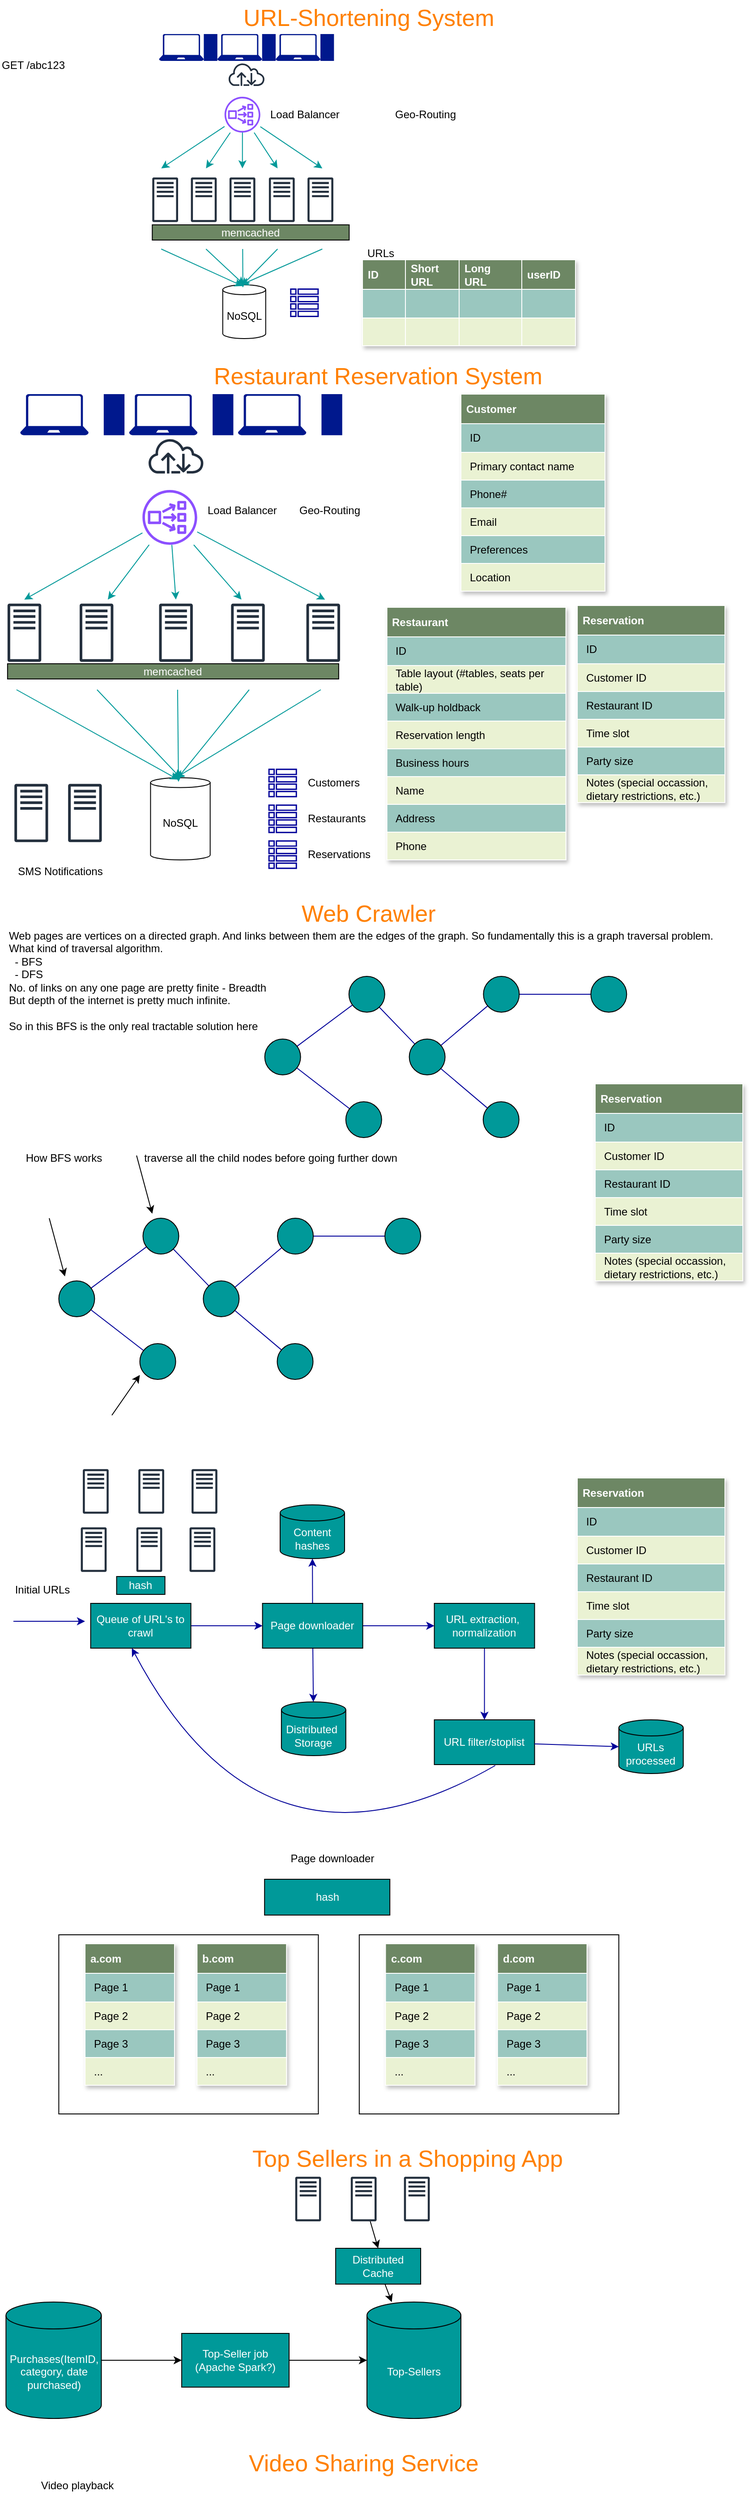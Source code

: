 <mxfile>
    <diagram id="vOHxT3JWUUyc1Gbjrobd" name="Design-Interviews">
        <mxGraphModel dx="790" dy="527" grid="1" gridSize="10" guides="1" tooltips="1" connect="1" arrows="1" fold="1" page="1" pageScale="1" pageWidth="850" pageHeight="1100" math="0" shadow="0">
            <root>
                <mxCell id="0"/>
                <mxCell id="1" parent="0"/>
                <mxCell id="OrIDWXb5mLOPvRGpg2cg-191" value="" style="rounded=0;whiteSpace=wrap;html=1;" vertex="1" parent="1">
                    <mxGeometry x="70.7" y="2170" width="290" height="200" as="geometry"/>
                </mxCell>
                <mxCell id="8" value="" style="sketch=0;outlineConnect=0;fontColor=#232F3E;gradientColor=none;strokeColor=#232F3E;fillColor=#ffffff;dashed=0;verticalLabelPosition=bottom;verticalAlign=top;align=center;html=1;fontSize=12;fontStyle=0;aspect=fixed;shape=mxgraph.aws4.resourceIcon;resIcon=mxgraph.aws4.internet;" vertex="1" parent="1">
                    <mxGeometry x="255.45" y="68" width="50" height="50" as="geometry"/>
                </mxCell>
                <mxCell id="2" value="" style="sketch=0;aspect=fixed;pointerEvents=1;shadow=0;dashed=0;html=1;strokeColor=none;labelPosition=center;verticalLabelPosition=bottom;verticalAlign=top;align=center;fillColor=#00188D;shape=mxgraph.azure.laptop" vertex="1" parent="1">
                    <mxGeometry x="182.72" y="48" width="50" height="30" as="geometry"/>
                </mxCell>
                <mxCell id="3" value="" style="sketch=0;verticalLabelPosition=bottom;sketch=0;aspect=fixed;html=1;verticalAlign=top;strokeColor=none;fillColor=#00188D;align=center;outlineConnect=0;pointerEvents=1;shape=mxgraph.citrix2.mobile;" vertex="1" parent="1">
                    <mxGeometry x="232.72" y="48" width="15.15" height="30" as="geometry"/>
                </mxCell>
                <mxCell id="4" value="" style="sketch=0;aspect=fixed;pointerEvents=1;shadow=0;dashed=0;html=1;strokeColor=none;labelPosition=center;verticalLabelPosition=bottom;verticalAlign=top;align=center;fillColor=#00188D;shape=mxgraph.azure.laptop" vertex="1" parent="1">
                    <mxGeometry x="247.87" y="48" width="50" height="30" as="geometry"/>
                </mxCell>
                <mxCell id="5" value="" style="sketch=0;verticalLabelPosition=bottom;sketch=0;aspect=fixed;html=1;verticalAlign=top;strokeColor=none;fillColor=#00188D;align=center;outlineConnect=0;pointerEvents=1;shape=mxgraph.citrix2.mobile;" vertex="1" parent="1">
                    <mxGeometry x="297.87" y="48" width="15.15" height="30" as="geometry"/>
                </mxCell>
                <mxCell id="6" value="" style="sketch=0;aspect=fixed;pointerEvents=1;shadow=0;dashed=0;html=1;strokeColor=none;labelPosition=center;verticalLabelPosition=bottom;verticalAlign=top;align=center;fillColor=#00188D;shape=mxgraph.azure.laptop" vertex="1" parent="1">
                    <mxGeometry x="313.02" y="48" width="50" height="30" as="geometry"/>
                </mxCell>
                <mxCell id="7" value="" style="sketch=0;verticalLabelPosition=bottom;sketch=0;aspect=fixed;html=1;verticalAlign=top;strokeColor=none;fillColor=#00188D;align=center;outlineConnect=0;pointerEvents=1;shape=mxgraph.citrix2.mobile;" vertex="1" parent="1">
                    <mxGeometry x="363.02" y="48" width="15.15" height="30" as="geometry"/>
                </mxCell>
                <mxCell id="9" value="" style="sketch=0;outlineConnect=0;fontColor=#232F3E;gradientColor=none;fillColor=#232F3D;strokeColor=none;dashed=0;verticalLabelPosition=bottom;verticalAlign=top;align=center;html=1;fontSize=12;fontStyle=0;aspect=fixed;pointerEvents=1;shape=mxgraph.aws4.traditional_server;" vertex="1" parent="1">
                    <mxGeometry x="175.15" y="208" width="28.85" height="50" as="geometry"/>
                </mxCell>
                <mxCell id="10" value="" style="sketch=0;outlineConnect=0;fontColor=#232F3E;gradientColor=none;fillColor=#232F3D;strokeColor=none;dashed=0;verticalLabelPosition=bottom;verticalAlign=top;align=center;html=1;fontSize=12;fontStyle=0;aspect=fixed;pointerEvents=1;shape=mxgraph.aws4.traditional_server;" vertex="1" parent="1">
                    <mxGeometry x="218.3" y="208" width="28.85" height="50" as="geometry"/>
                </mxCell>
                <mxCell id="11" value="" style="sketch=0;outlineConnect=0;fontColor=#232F3E;gradientColor=none;fillColor=#232F3D;strokeColor=none;dashed=0;verticalLabelPosition=bottom;verticalAlign=top;align=center;html=1;fontSize=12;fontStyle=0;aspect=fixed;pointerEvents=1;shape=mxgraph.aws4.traditional_server;" vertex="1" parent="1">
                    <mxGeometry x="261.45" y="208" width="28.85" height="50" as="geometry"/>
                </mxCell>
                <mxCell id="12" value="" style="sketch=0;outlineConnect=0;fontColor=#232F3E;gradientColor=none;fillColor=#232F3D;strokeColor=none;dashed=0;verticalLabelPosition=bottom;verticalAlign=top;align=center;html=1;fontSize=12;fontStyle=0;aspect=fixed;pointerEvents=1;shape=mxgraph.aws4.traditional_server;" vertex="1" parent="1">
                    <mxGeometry x="305.45" y="208" width="28.85" height="50" as="geometry"/>
                </mxCell>
                <mxCell id="13" value="" style="sketch=0;outlineConnect=0;fontColor=#232F3E;gradientColor=none;fillColor=#232F3D;strokeColor=none;dashed=0;verticalLabelPosition=bottom;verticalAlign=top;align=center;html=1;fontSize=12;fontStyle=0;aspect=fixed;pointerEvents=1;shape=mxgraph.aws4.traditional_server;" vertex="1" parent="1">
                    <mxGeometry x="348.6" y="208" width="28.85" height="50" as="geometry"/>
                </mxCell>
                <mxCell id="14" value="&lt;font style=&quot;color: rgb(255, 255, 255);&quot;&gt;memcached&lt;/font&gt;" style="rounded=0;whiteSpace=wrap;html=1;fillColor=#6D8764;" vertex="1" parent="1">
                    <mxGeometry x="175.15" y="261" width="220" height="17" as="geometry"/>
                </mxCell>
                <mxCell id="50" style="edgeStyle=none;html=1;strokeColor=#009999;" edge="1" parent="1" source="15">
                    <mxGeometry relative="1" as="geometry">
                        <mxPoint x="185.15" y="198" as="targetPoint"/>
                    </mxGeometry>
                </mxCell>
                <mxCell id="51" style="edgeStyle=none;html=1;strokeColor=#009999;" edge="1" parent="1" source="15">
                    <mxGeometry relative="1" as="geometry">
                        <mxPoint x="235.15" y="198" as="targetPoint"/>
                    </mxGeometry>
                </mxCell>
                <mxCell id="52" style="edgeStyle=none;html=1;strokeColor=#009999;" edge="1" parent="1" source="15">
                    <mxGeometry relative="1" as="geometry">
                        <mxPoint x="275.88" y="198" as="targetPoint"/>
                    </mxGeometry>
                </mxCell>
                <mxCell id="53" style="edgeStyle=none;html=1;strokeColor=#009999;" edge="1" parent="1" source="15">
                    <mxGeometry relative="1" as="geometry">
                        <mxPoint x="315.15" y="198" as="targetPoint"/>
                    </mxGeometry>
                </mxCell>
                <mxCell id="54" style="edgeStyle=none;html=1;strokeColor=#009999;" edge="1" parent="1" source="15">
                    <mxGeometry relative="1" as="geometry">
                        <mxPoint x="365.15" y="198" as="targetPoint"/>
                    </mxGeometry>
                </mxCell>
                <mxCell id="15" value="" style="sketch=0;outlineConnect=0;fontColor=#232F3E;gradientColor=none;fillColor=#8C4FFF;strokeColor=none;dashed=0;verticalLabelPosition=bottom;verticalAlign=top;align=center;html=1;fontSize=12;fontStyle=0;aspect=fixed;pointerEvents=1;shape=mxgraph.aws4.network_load_balancer;" vertex="1" parent="1">
                    <mxGeometry x="255.88" y="118" width="40" height="40" as="geometry"/>
                </mxCell>
                <mxCell id="16" value="NoSQL" style="shape=cylinder3;whiteSpace=wrap;html=1;boundedLbl=1;backgroundOutline=1;size=5.5;" vertex="1" parent="1">
                    <mxGeometry x="253.88" y="328" width="48" height="60" as="geometry"/>
                </mxCell>
                <mxCell id="17" value="Assets" style="childLayout=tableLayout;recursiveResize=0;strokeColor=#FFFFFF;fillColor=#A7C942;shadow=1;" vertex="1" parent="1">
                    <mxGeometry x="410" y="300" width="237.7" height="96" as="geometry"/>
                </mxCell>
                <mxCell id="18" style="shape=tableRow;horizontal=0;startSize=0;swimlaneHead=0;swimlaneBody=0;top=0;left=0;bottom=0;right=0;dropTarget=0;collapsible=0;recursiveResize=0;expand=0;fontStyle=0;strokeColor=inherit;fillColor=#6D8764;" vertex="1" parent="17">
                    <mxGeometry width="237.7" height="33" as="geometry"/>
                </mxCell>
                <mxCell id="19" value="ID" style="connectable=0;recursiveResize=0;strokeColor=inherit;fillColor=#6D8764;align=left;fontStyle=1;fontColor=#FFFFFF;html=1;spacingLeft=4;" vertex="1" parent="18">
                    <mxGeometry width="48" height="33" as="geometry">
                        <mxRectangle width="48" height="33" as="alternateBounds"/>
                    </mxGeometry>
                </mxCell>
                <mxCell id="20" value="&lt;font style=&quot;color: rgb(255, 255, 255);&quot;&gt;Short&amp;nbsp;&lt;/font&gt;&lt;div&gt;&lt;font style=&quot;color: rgb(255, 255, 255);&quot;&gt;URL&lt;/font&gt;&lt;/div&gt;" style="connectable=0;recursiveResize=0;strokeColor=inherit;fillColor=#6D8764;align=left;fontStyle=1;fontColor=#FFFFFF;html=1;spacingLeft=4;" vertex="1" parent="18">
                    <mxGeometry x="48" width="60" height="33" as="geometry">
                        <mxRectangle width="60" height="33" as="alternateBounds"/>
                    </mxGeometry>
                </mxCell>
                <mxCell id="21" value="Long&amp;nbsp;&lt;div&gt;&lt;font style=&quot;color: rgb(255, 255, 255);&quot;&gt;URL&lt;/font&gt;&lt;/div&gt;" style="connectable=0;recursiveResize=0;strokeColor=inherit;fillColor=#6D8764;align=left;fontStyle=1;fontColor=#FFFFFF;html=1;spacingLeft=4;" vertex="1" parent="18">
                    <mxGeometry x="108" width="70" height="33" as="geometry">
                        <mxRectangle width="70" height="33" as="alternateBounds"/>
                    </mxGeometry>
                </mxCell>
                <mxCell id="38" value="userID" style="connectable=0;recursiveResize=0;strokeColor=inherit;fillColor=#6D8764;align=left;fontStyle=1;fontColor=#FFFFFF;html=1;spacingLeft=4;" vertex="1" parent="18">
                    <mxGeometry x="178" width="60" height="33" as="geometry">
                        <mxRectangle width="60" height="33" as="alternateBounds"/>
                    </mxGeometry>
                </mxCell>
                <mxCell id="22" value="" style="shape=tableRow;horizontal=0;startSize=0;swimlaneHead=0;swimlaneBody=0;top=0;left=0;bottom=0;right=0;dropTarget=0;collapsible=0;recursiveResize=0;expand=0;fontStyle=0;strokeColor=inherit;fillColor=#9AC7BF;" vertex="1" parent="17">
                    <mxGeometry y="33" width="237.7" height="32" as="geometry"/>
                </mxCell>
                <mxCell id="23" value="" style="connectable=0;recursiveResize=0;strokeColor=inherit;fillColor=inherit;align=center;whiteSpace=wrap;html=1;" vertex="1" parent="22">
                    <mxGeometry width="48" height="32" as="geometry">
                        <mxRectangle width="48" height="32" as="alternateBounds"/>
                    </mxGeometry>
                </mxCell>
                <mxCell id="24" value="" style="connectable=0;recursiveResize=0;strokeColor=inherit;fillColor=inherit;align=center;whiteSpace=wrap;html=1;" vertex="1" parent="22">
                    <mxGeometry x="48" width="60" height="32" as="geometry">
                        <mxRectangle width="60" height="32" as="alternateBounds"/>
                    </mxGeometry>
                </mxCell>
                <mxCell id="25" value="" style="connectable=0;recursiveResize=0;strokeColor=inherit;fillColor=inherit;align=center;whiteSpace=wrap;html=1;" vertex="1" parent="22">
                    <mxGeometry x="108" width="70" height="32" as="geometry">
                        <mxRectangle width="70" height="32" as="alternateBounds"/>
                    </mxGeometry>
                </mxCell>
                <mxCell id="39" style="connectable=0;recursiveResize=0;strokeColor=inherit;fillColor=inherit;align=center;whiteSpace=wrap;html=1;" vertex="1" parent="22">
                    <mxGeometry x="178" width="60" height="32" as="geometry">
                        <mxRectangle width="60" height="32" as="alternateBounds"/>
                    </mxGeometry>
                </mxCell>
                <mxCell id="26" value="" style="shape=tableRow;horizontal=0;startSize=0;swimlaneHead=0;swimlaneBody=0;top=0;left=0;bottom=0;right=0;dropTarget=0;collapsible=0;recursiveResize=0;expand=0;fontStyle=1;strokeColor=inherit;fillColor=#EAF2D3;" vertex="1" parent="17">
                    <mxGeometry y="65" width="237.7" height="31" as="geometry"/>
                </mxCell>
                <mxCell id="27" value="" style="connectable=0;recursiveResize=0;strokeColor=inherit;fillColor=inherit;whiteSpace=wrap;html=1;" vertex="1" parent="26">
                    <mxGeometry width="48" height="31" as="geometry">
                        <mxRectangle width="48" height="31" as="alternateBounds"/>
                    </mxGeometry>
                </mxCell>
                <mxCell id="28" value="" style="connectable=0;recursiveResize=0;strokeColor=inherit;fillColor=inherit;whiteSpace=wrap;html=1;" vertex="1" parent="26">
                    <mxGeometry x="48" width="60" height="31" as="geometry">
                        <mxRectangle width="60" height="31" as="alternateBounds"/>
                    </mxGeometry>
                </mxCell>
                <mxCell id="29" value="" style="connectable=0;recursiveResize=0;strokeColor=inherit;fillColor=inherit;whiteSpace=wrap;html=1;" vertex="1" parent="26">
                    <mxGeometry x="108" width="70" height="31" as="geometry">
                        <mxRectangle width="70" height="31" as="alternateBounds"/>
                    </mxGeometry>
                </mxCell>
                <mxCell id="40" style="connectable=0;recursiveResize=0;strokeColor=inherit;fillColor=inherit;whiteSpace=wrap;html=1;" vertex="1" parent="26">
                    <mxGeometry x="178" width="60" height="31" as="geometry">
                        <mxRectangle width="60" height="31" as="alternateBounds"/>
                    </mxGeometry>
                </mxCell>
                <mxCell id="43" value="URLs" style="text;html=1;align=center;verticalAlign=middle;resizable=0;points=[];autosize=1;strokeColor=none;fillColor=none;" vertex="1" parent="1">
                    <mxGeometry x="405.45" y="278" width="50" height="30" as="geometry"/>
                </mxCell>
                <mxCell id="44" value="" style="sketch=0;outlineConnect=0;fontColor=#232F3E;gradientColor=none;strokeColor=#000099;fillColor=#ffffff;dashed=0;verticalLabelPosition=bottom;verticalAlign=top;align=center;html=1;fontSize=12;fontStyle=0;aspect=fixed;shape=mxgraph.aws4.resourceIcon;resIcon=mxgraph.aws4.table;" vertex="1" parent="1">
                    <mxGeometry x="325.15" y="328" width="40" height="40" as="geometry"/>
                </mxCell>
                <mxCell id="48" value="Load Balancer" style="text;html=1;align=left;verticalAlign=middle;resizable=0;points=[];autosize=1;strokeColor=none;fillColor=none;" vertex="1" parent="1">
                    <mxGeometry x="305.45" y="123" width="100" height="30" as="geometry"/>
                </mxCell>
                <mxCell id="49" value="Geo-Routing" style="text;html=1;align=center;verticalAlign=middle;resizable=0;points=[];autosize=1;strokeColor=none;fillColor=none;" vertex="1" parent="1">
                    <mxGeometry x="435.15" y="123" width="90" height="30" as="geometry"/>
                </mxCell>
                <mxCell id="55" style="edgeStyle=none;html=1;strokeColor=#009999;startArrow=classic;startFill=1;endArrow=none;endFill=0;exitX=0.463;exitY=0.022;exitDx=0;exitDy=0;exitPerimeter=0;" edge="1" parent="1" source="16">
                    <mxGeometry relative="1" as="geometry">
                        <mxPoint x="185.15" y="288" as="targetPoint"/>
                        <mxPoint x="256.15" y="326" as="sourcePoint"/>
                    </mxGeometry>
                </mxCell>
                <mxCell id="56" style="edgeStyle=none;html=1;strokeColor=#009999;startArrow=classic;startFill=1;endArrow=none;endFill=0;exitX=0.5;exitY=0;exitDx=0;exitDy=0;exitPerimeter=0;" edge="1" parent="1" source="16">
                    <mxGeometry relative="1" as="geometry">
                        <mxPoint x="235.15" y="288" as="targetPoint"/>
                        <mxPoint x="262.15" y="333" as="sourcePoint"/>
                    </mxGeometry>
                </mxCell>
                <mxCell id="57" style="edgeStyle=none;html=1;strokeColor=#009999;startArrow=classic;startFill=1;endArrow=none;endFill=0;exitX=0.469;exitY=0.05;exitDx=0;exitDy=0;exitPerimeter=0;" edge="1" parent="1" source="16">
                    <mxGeometry relative="1" as="geometry">
                        <mxPoint x="276.15" y="288" as="targetPoint"/>
                        <mxPoint x="276.15" y="333" as="sourcePoint"/>
                    </mxGeometry>
                </mxCell>
                <mxCell id="58" style="edgeStyle=none;html=1;strokeColor=#009999;startArrow=classic;startFill=1;endArrow=none;endFill=0;exitX=0.44;exitY=0.018;exitDx=0;exitDy=0;exitPerimeter=0;" edge="1" parent="1" source="16">
                    <mxGeometry relative="1" as="geometry">
                        <mxPoint x="315.15" y="288" as="targetPoint"/>
                        <mxPoint x="289.15" y="333" as="sourcePoint"/>
                    </mxGeometry>
                </mxCell>
                <mxCell id="59" style="edgeStyle=none;html=1;strokeColor=#009999;startArrow=classic;startFill=1;endArrow=none;endFill=0;exitX=0.428;exitY=-0.001;exitDx=0;exitDy=0;exitPerimeter=0;" edge="1" parent="1" source="16">
                    <mxGeometry relative="1" as="geometry">
                        <mxPoint x="365.15" y="288" as="targetPoint"/>
                        <mxPoint x="296.15" y="326" as="sourcePoint"/>
                    </mxGeometry>
                </mxCell>
                <mxCell id="60" value="GET /abc123" style="text;html=1;align=left;verticalAlign=middle;resizable=0;points=[];autosize=1;strokeColor=none;fillColor=none;" vertex="1" parent="1">
                    <mxGeometry x="5.15" y="68" width="90" height="30" as="geometry"/>
                </mxCell>
                <mxCell id="NdPYWldVcCUI9Mhn2iDV-60" value="&lt;font style=&quot;font-size: 26px; color: rgb(255, 128, 0);&quot;&gt;Restaurant Reservation System&lt;/font&gt;" style="text;html=1;align=left;verticalAlign=middle;resizable=0;points=[];autosize=1;strokeColor=none;fillColor=none;" vertex="1" parent="1">
                    <mxGeometry x="241.72" y="410" width="390" height="40" as="geometry"/>
                </mxCell>
                <mxCell id="NdPYWldVcCUI9Mhn2iDV-61" value="" style="sketch=0;outlineConnect=0;fontColor=#232F3E;gradientColor=none;strokeColor=#000099;fillColor=#ffffff;dashed=0;verticalLabelPosition=bottom;verticalAlign=top;align=center;html=1;fontSize=12;fontStyle=0;aspect=fixed;shape=mxgraph.aws4.resourceIcon;resIcon=mxgraph.aws4.table;" vertex="1" parent="1">
                    <mxGeometry x="300.84" y="864.12" width="40" height="40" as="geometry"/>
                </mxCell>
                <mxCell id="NdPYWldVcCUI9Mhn2iDV-62" value="" style="sketch=0;outlineConnect=0;fontColor=#232F3E;gradientColor=none;strokeColor=#232F3E;fillColor=#ffffff;dashed=0;verticalLabelPosition=bottom;verticalAlign=top;align=center;html=1;fontSize=12;fontStyle=0;aspect=fixed;shape=mxgraph.aws4.resourceIcon;resIcon=mxgraph.aws4.internet;" vertex="1" parent="1">
                    <mxGeometry x="163.361" y="480.588" width="76.471" height="76.471" as="geometry"/>
                </mxCell>
                <mxCell id="NdPYWldVcCUI9Mhn2iDV-63" value="" style="sketch=0;aspect=fixed;pointerEvents=1;shadow=0;dashed=0;html=1;strokeColor=none;labelPosition=center;verticalLabelPosition=bottom;verticalAlign=top;align=center;fillColor=#00188D;shape=mxgraph.azure.laptop" vertex="1" parent="1">
                    <mxGeometry x="27.564" y="450" width="76.471" height="45.882" as="geometry"/>
                </mxCell>
                <mxCell id="NdPYWldVcCUI9Mhn2iDV-64" value="" style="sketch=0;verticalLabelPosition=bottom;sketch=0;aspect=fixed;html=1;verticalAlign=top;strokeColor=none;fillColor=#00188D;align=center;outlineConnect=0;pointerEvents=1;shape=mxgraph.citrix2.mobile;" vertex="1" parent="1">
                    <mxGeometry x="120.921" y="450" width="23.171" height="45.882" as="geometry"/>
                </mxCell>
                <mxCell id="NdPYWldVcCUI9Mhn2iDV-65" value="" style="sketch=0;aspect=fixed;pointerEvents=1;shadow=0;dashed=0;html=1;strokeColor=none;labelPosition=center;verticalLabelPosition=bottom;verticalAlign=top;align=center;fillColor=#00188D;shape=mxgraph.azure.laptop" vertex="1" parent="1">
                    <mxGeometry x="149.208" y="450" width="76.471" height="45.882" as="geometry"/>
                </mxCell>
                <mxCell id="NdPYWldVcCUI9Mhn2iDV-66" value="" style="sketch=0;verticalLabelPosition=bottom;sketch=0;aspect=fixed;html=1;verticalAlign=top;strokeColor=none;fillColor=#00188D;align=center;outlineConnect=0;pointerEvents=1;shape=mxgraph.citrix2.mobile;" vertex="1" parent="1">
                    <mxGeometry x="242.564" y="450" width="23.171" height="45.882" as="geometry"/>
                </mxCell>
                <mxCell id="NdPYWldVcCUI9Mhn2iDV-67" value="" style="sketch=0;aspect=fixed;pointerEvents=1;shadow=0;dashed=0;html=1;strokeColor=none;labelPosition=center;verticalLabelPosition=bottom;verticalAlign=top;align=center;fillColor=#00188D;shape=mxgraph.azure.laptop" vertex="1" parent="1">
                    <mxGeometry x="270.851" y="450" width="76.471" height="45.882" as="geometry"/>
                </mxCell>
                <mxCell id="NdPYWldVcCUI9Mhn2iDV-68" value="" style="sketch=0;verticalLabelPosition=bottom;sketch=0;aspect=fixed;html=1;verticalAlign=top;strokeColor=none;fillColor=#00188D;align=center;outlineConnect=0;pointerEvents=1;shape=mxgraph.citrix2.mobile;" vertex="1" parent="1">
                    <mxGeometry x="364.208" y="450" width="23.171" height="45.882" as="geometry"/>
                </mxCell>
                <mxCell id="NdPYWldVcCUI9Mhn2iDV-69" value="" style="sketch=0;outlineConnect=0;fontColor=#232F3E;gradientColor=none;fillColor=#232F3D;strokeColor=none;dashed=0;verticalLabelPosition=bottom;verticalAlign=top;align=center;html=1;fontSize=12;fontStyle=0;aspect=fixed;pointerEvents=1;shape=mxgraph.aws4.traditional_server;" vertex="1" parent="1">
                    <mxGeometry x="13.43" y="683.71" width="37.67" height="65.29" as="geometry"/>
                </mxCell>
                <mxCell id="NdPYWldVcCUI9Mhn2iDV-70" value="" style="sketch=0;outlineConnect=0;fontColor=#232F3E;gradientColor=none;fillColor=#232F3D;strokeColor=none;dashed=0;verticalLabelPosition=bottom;verticalAlign=top;align=center;html=1;fontSize=12;fontStyle=0;aspect=fixed;pointerEvents=1;shape=mxgraph.aws4.traditional_server;" vertex="1" parent="1">
                    <mxGeometry x="94" y="683.71" width="37.67" height="65.29" as="geometry"/>
                </mxCell>
                <mxCell id="NdPYWldVcCUI9Mhn2iDV-71" value="" style="sketch=0;outlineConnect=0;fontColor=#232F3E;gradientColor=none;fillColor=#232F3D;strokeColor=none;dashed=0;verticalLabelPosition=bottom;verticalAlign=top;align=center;html=1;fontSize=12;fontStyle=0;aspect=fixed;pointerEvents=1;shape=mxgraph.aws4.traditional_server;" vertex="1" parent="1">
                    <mxGeometry x="182.76" y="683.71" width="37.67" height="65.29" as="geometry"/>
                </mxCell>
                <mxCell id="NdPYWldVcCUI9Mhn2iDV-72" value="" style="sketch=0;outlineConnect=0;fontColor=#232F3E;gradientColor=none;fillColor=#232F3D;strokeColor=none;dashed=0;verticalLabelPosition=bottom;verticalAlign=top;align=center;html=1;fontSize=12;fontStyle=0;aspect=fixed;pointerEvents=1;shape=mxgraph.aws4.traditional_server;" vertex="1" parent="1">
                    <mxGeometry x="263.17" y="683.71" width="37.67" height="65.29" as="geometry"/>
                </mxCell>
                <mxCell id="NdPYWldVcCUI9Mhn2iDV-73" value="" style="sketch=0;outlineConnect=0;fontColor=#232F3E;gradientColor=none;fillColor=#232F3D;strokeColor=none;dashed=0;verticalLabelPosition=bottom;verticalAlign=top;align=center;html=1;fontSize=12;fontStyle=0;aspect=fixed;pointerEvents=1;shape=mxgraph.aws4.traditional_server;" vertex="1" parent="1">
                    <mxGeometry x="347.32" y="683.71" width="37.67" height="65.29" as="geometry"/>
                </mxCell>
                <mxCell id="NdPYWldVcCUI9Mhn2iDV-74" style="edgeStyle=none;html=1;strokeColor=#009999;" edge="1" source="NdPYWldVcCUI9Mhn2iDV-79" parent="1">
                    <mxGeometry relative="1" as="geometry">
                        <mxPoint x="32.101" y="679.412" as="targetPoint"/>
                    </mxGeometry>
                </mxCell>
                <mxCell id="NdPYWldVcCUI9Mhn2iDV-75" style="edgeStyle=none;html=1;strokeColor=#009999;" edge="1" source="NdPYWldVcCUI9Mhn2iDV-79" parent="1">
                    <mxGeometry relative="1" as="geometry">
                        <mxPoint x="125.458" y="679.412" as="targetPoint"/>
                    </mxGeometry>
                </mxCell>
                <mxCell id="NdPYWldVcCUI9Mhn2iDV-76" style="edgeStyle=none;html=1;strokeColor=#009999;" edge="1" source="NdPYWldVcCUI9Mhn2iDV-79" parent="1">
                    <mxGeometry relative="1" as="geometry">
                        <mxPoint x="201.506" y="679.412" as="targetPoint"/>
                    </mxGeometry>
                </mxCell>
                <mxCell id="NdPYWldVcCUI9Mhn2iDV-77" style="edgeStyle=none;html=1;strokeColor=#009999;" edge="1" source="NdPYWldVcCUI9Mhn2iDV-79" parent="1">
                    <mxGeometry relative="1" as="geometry">
                        <mxPoint x="274.828" y="679.412" as="targetPoint"/>
                    </mxGeometry>
                </mxCell>
                <mxCell id="NdPYWldVcCUI9Mhn2iDV-78" style="edgeStyle=none;html=1;strokeColor=#009999;" edge="1" source="NdPYWldVcCUI9Mhn2iDV-79" parent="1">
                    <mxGeometry relative="1" as="geometry">
                        <mxPoint x="368.185" y="679.412" as="targetPoint"/>
                    </mxGeometry>
                </mxCell>
                <mxCell id="NdPYWldVcCUI9Mhn2iDV-79" value="" style="sketch=0;outlineConnect=0;fontColor=#232F3E;gradientColor=none;fillColor=#8C4FFF;strokeColor=none;dashed=0;verticalLabelPosition=bottom;verticalAlign=top;align=center;html=1;fontSize=12;fontStyle=0;aspect=fixed;pointerEvents=1;shape=mxgraph.aws4.network_load_balancer;" vertex="1" parent="1">
                    <mxGeometry x="164.163" y="557.059" width="61.176" height="61.176" as="geometry"/>
                </mxCell>
                <mxCell id="NdPYWldVcCUI9Mhn2iDV-80" value="NoSQL" style="shape=cylinder3;whiteSpace=wrap;html=1;boundedLbl=1;backgroundOutline=1;size=5.5;" vertex="1" parent="1">
                    <mxGeometry x="173.21" y="878.24" width="66.62" height="91.76" as="geometry"/>
                </mxCell>
                <mxCell id="NdPYWldVcCUI9Mhn2iDV-81" value="Load Balancer" style="text;html=1;align=left;verticalAlign=middle;resizable=0;points=[];autosize=1;strokeColor=none;fillColor=none;" vertex="1" parent="1">
                    <mxGeometry x="234.877" y="564.706" width="100" height="30" as="geometry"/>
                </mxCell>
                <mxCell id="NdPYWldVcCUI9Mhn2iDV-82" style="edgeStyle=none;html=1;strokeColor=#009999;startArrow=classic;startFill=1;endArrow=none;endFill=0;exitX=0.463;exitY=0.022;exitDx=0;exitDy=0;exitPerimeter=0;" edge="1" source="NdPYWldVcCUI9Mhn2iDV-80" parent="1">
                    <mxGeometry relative="1" as="geometry">
                        <mxPoint x="23.43" y="780" as="targetPoint"/>
                        <mxPoint x="164.668" y="875.176" as="sourcePoint"/>
                    </mxGeometry>
                </mxCell>
                <mxCell id="NdPYWldVcCUI9Mhn2iDV-83" style="edgeStyle=none;html=1;strokeColor=#009999;startArrow=classic;startFill=1;endArrow=none;endFill=0;exitX=0.5;exitY=0;exitDx=0;exitDy=0;exitPerimeter=0;" edge="1" source="NdPYWldVcCUI9Mhn2iDV-80" parent="1">
                    <mxGeometry relative="1" as="geometry">
                        <mxPoint x="113.43" y="780" as="targetPoint"/>
                        <mxPoint x="175.87" y="885.882" as="sourcePoint"/>
                    </mxGeometry>
                </mxCell>
                <mxCell id="NdPYWldVcCUI9Mhn2iDV-84" style="edgeStyle=none;html=1;strokeColor=#009999;startArrow=classic;startFill=1;endArrow=none;endFill=0;exitX=0.469;exitY=0.05;exitDx=0;exitDy=0;exitPerimeter=0;" edge="1" source="NdPYWldVcCUI9Mhn2iDV-80" parent="1">
                    <mxGeometry relative="1" as="geometry">
                        <mxPoint x="203.43" y="780" as="targetPoint"/>
                        <mxPoint x="202.01" y="885.882" as="sourcePoint"/>
                    </mxGeometry>
                </mxCell>
                <mxCell id="NdPYWldVcCUI9Mhn2iDV-85" style="edgeStyle=none;html=1;strokeColor=#009999;startArrow=classic;startFill=1;endArrow=none;endFill=0;exitX=0.44;exitY=0.018;exitDx=0;exitDy=0;exitPerimeter=0;" edge="1" source="NdPYWldVcCUI9Mhn2iDV-80" parent="1">
                    <mxGeometry relative="1" as="geometry">
                        <mxPoint x="283.43" y="780" as="targetPoint"/>
                        <mxPoint x="226.283" y="885.882" as="sourcePoint"/>
                    </mxGeometry>
                </mxCell>
                <mxCell id="NdPYWldVcCUI9Mhn2iDV-86" style="edgeStyle=none;html=1;strokeColor=#009999;startArrow=classic;startFill=1;endArrow=none;endFill=0;exitX=0.428;exitY=-0.001;exitDx=0;exitDy=0;exitPerimeter=0;" edge="1" source="NdPYWldVcCUI9Mhn2iDV-80" parent="1">
                    <mxGeometry relative="1" as="geometry">
                        <mxPoint x="363.43" y="780" as="targetPoint"/>
                        <mxPoint x="239.353" y="875.176" as="sourcePoint"/>
                    </mxGeometry>
                </mxCell>
                <mxCell id="NdPYWldVcCUI9Mhn2iDV-87" value="" style="sketch=0;outlineConnect=0;fontColor=#232F3E;gradientColor=none;strokeColor=#000099;fillColor=#ffffff;dashed=0;verticalLabelPosition=bottom;verticalAlign=top;align=center;html=1;fontSize=12;fontStyle=0;aspect=fixed;shape=mxgraph.aws4.resourceIcon;resIcon=mxgraph.aws4.table;" vertex="1" parent="1">
                    <mxGeometry x="300.84" y="904.12" width="40" height="40" as="geometry"/>
                </mxCell>
                <mxCell id="NdPYWldVcCUI9Mhn2iDV-88" value="" style="sketch=0;outlineConnect=0;fontColor=#232F3E;gradientColor=none;strokeColor=#000099;fillColor=#ffffff;dashed=0;verticalLabelPosition=bottom;verticalAlign=top;align=center;html=1;fontSize=12;fontStyle=0;aspect=fixed;shape=mxgraph.aws4.resourceIcon;resIcon=mxgraph.aws4.table;" vertex="1" parent="1">
                    <mxGeometry x="300.84" y="944.12" width="40" height="40" as="geometry"/>
                </mxCell>
                <mxCell id="NdPYWldVcCUI9Mhn2iDV-89" value="Customers" style="text;html=1;align=left;verticalAlign=middle;resizable=0;points=[];autosize=1;strokeColor=none;fillColor=none;" vertex="1" parent="1">
                    <mxGeometry x="347.32" y="869.12" width="80" height="30" as="geometry"/>
                </mxCell>
                <mxCell id="NdPYWldVcCUI9Mhn2iDV-90" value="Restaurants" style="text;html=1;align=left;verticalAlign=middle;resizable=0;points=[];autosize=1;strokeColor=none;fillColor=none;" vertex="1" parent="1">
                    <mxGeometry x="347.32" y="909.12" width="90" height="30" as="geometry"/>
                </mxCell>
                <mxCell id="NdPYWldVcCUI9Mhn2iDV-91" value="Reservations" style="text;html=1;align=left;verticalAlign=middle;resizable=0;points=[];autosize=1;strokeColor=none;fillColor=none;" vertex="1" parent="1">
                    <mxGeometry x="347.32" y="949.12" width="90" height="30" as="geometry"/>
                </mxCell>
                <mxCell id="NdPYWldVcCUI9Mhn2iDV-92" value="" style="sketch=0;outlineConnect=0;fontColor=#232F3E;gradientColor=none;fillColor=#232F3D;strokeColor=none;dashed=0;verticalLabelPosition=bottom;verticalAlign=top;align=center;html=1;fontSize=12;fontStyle=0;aspect=fixed;pointerEvents=1;shape=mxgraph.aws4.traditional_server;" vertex="1" parent="1">
                    <mxGeometry x="81.1" y="885" width="37.67" height="65.29" as="geometry"/>
                </mxCell>
                <mxCell id="NdPYWldVcCUI9Mhn2iDV-93" value="" style="sketch=0;outlineConnect=0;fontColor=#232F3E;gradientColor=none;fillColor=#232F3D;strokeColor=none;dashed=0;verticalLabelPosition=bottom;verticalAlign=top;align=center;html=1;fontSize=12;fontStyle=0;aspect=fixed;pointerEvents=1;shape=mxgraph.aws4.traditional_server;" vertex="1" parent="1">
                    <mxGeometry x="21.1" y="885" width="37.67" height="65.29" as="geometry"/>
                </mxCell>
                <mxCell id="NdPYWldVcCUI9Mhn2iDV-94" value="SMS Notifications" style="text;html=1;align=center;verticalAlign=middle;resizable=0;points=[];autosize=1;strokeColor=none;fillColor=none;" vertex="1" parent="1">
                    <mxGeometry x="11.67" y="968" width="120" height="30" as="geometry"/>
                </mxCell>
                <mxCell id="NdPYWldVcCUI9Mhn2iDV-95" value="Geo-Routing" style="text;html=1;align=center;verticalAlign=middle;resizable=0;points=[];autosize=1;strokeColor=none;fillColor=none;" vertex="1" parent="1">
                    <mxGeometry x="328.02" y="564.71" width="90" height="30" as="geometry"/>
                </mxCell>
                <mxCell id="NdPYWldVcCUI9Mhn2iDV-96" value="&lt;font style=&quot;color: rgb(255, 255, 255);&quot;&gt;memcached&lt;/font&gt;" style="rounded=0;whiteSpace=wrap;html=1;fillColor=#6D8764;" vertex="1" parent="1">
                    <mxGeometry x="13.43" y="751" width="370" height="17" as="geometry"/>
                </mxCell>
                <mxCell id="NdPYWldVcCUI9Mhn2iDV-97" value="&lt;font style=&quot;font-size: 26px; color: rgb(255, 128, 0);&quot;&gt;URL-Shortening System&lt;/font&gt;" style="text;html=1;align=left;verticalAlign=middle;resizable=0;points=[];autosize=1;strokeColor=none;fillColor=none;" vertex="1" parent="1">
                    <mxGeometry x="275" y="10" width="300" height="40" as="geometry"/>
                </mxCell>
                <mxCell id="NdPYWldVcCUI9Mhn2iDV-98" value="Assets" style="childLayout=tableLayout;recursiveResize=0;strokeColor=#FFFFFF;fillColor=#A7C942;shadow=1;spacingTop=0;spacingLeft=0;" vertex="1" parent="1">
                    <mxGeometry x="520" y="450" width="161" height="220" as="geometry"/>
                </mxCell>
                <mxCell id="NdPYWldVcCUI9Mhn2iDV-99" style="shape=tableRow;horizontal=0;startSize=0;swimlaneHead=0;swimlaneBody=0;top=0;left=0;bottom=0;right=0;dropTarget=0;collapsible=0;recursiveResize=0;expand=0;fontStyle=0;strokeColor=inherit;fillColor=#6D8764;" vertex="1" parent="NdPYWldVcCUI9Mhn2iDV-98">
                    <mxGeometry width="161" height="33" as="geometry"/>
                </mxCell>
                <mxCell id="NdPYWldVcCUI9Mhn2iDV-100" value="Customer" style="connectable=0;recursiveResize=0;strokeColor=inherit;fillColor=#6D8764;align=left;fontStyle=1;fontColor=#FFFFFF;html=1;spacingLeft=4;" vertex="1" parent="NdPYWldVcCUI9Mhn2iDV-99">
                    <mxGeometry width="161" height="33" as="geometry">
                        <mxRectangle width="161" height="33" as="alternateBounds"/>
                    </mxGeometry>
                </mxCell>
                <mxCell id="NdPYWldVcCUI9Mhn2iDV-104" value="" style="shape=tableRow;horizontal=0;startSize=0;swimlaneHead=0;swimlaneBody=0;top=0;left=0;bottom=0;right=0;dropTarget=0;collapsible=0;recursiveResize=0;expand=0;fontStyle=0;strokeColor=inherit;fillColor=#9AC7BF;" vertex="1" parent="NdPYWldVcCUI9Mhn2iDV-98">
                    <mxGeometry y="33" width="161" height="32" as="geometry"/>
                </mxCell>
                <mxCell id="NdPYWldVcCUI9Mhn2iDV-105" value="ID" style="connectable=0;recursiveResize=0;strokeColor=inherit;fillColor=inherit;align=left;whiteSpace=wrap;html=1;spacingLeft=8;" vertex="1" parent="NdPYWldVcCUI9Mhn2iDV-104">
                    <mxGeometry width="161" height="32" as="geometry">
                        <mxRectangle width="161" height="32" as="alternateBounds"/>
                    </mxGeometry>
                </mxCell>
                <mxCell id="NdPYWldVcCUI9Mhn2iDV-109" value="" style="shape=tableRow;horizontal=0;startSize=0;swimlaneHead=0;swimlaneBody=0;top=0;left=0;bottom=0;right=0;dropTarget=0;collapsible=0;recursiveResize=0;expand=0;fontStyle=1;strokeColor=inherit;fillColor=#EAF2D3;" vertex="1" parent="NdPYWldVcCUI9Mhn2iDV-98">
                    <mxGeometry y="65" width="161" height="31" as="geometry"/>
                </mxCell>
                <mxCell id="NdPYWldVcCUI9Mhn2iDV-110" value="Primary contact name" style="connectable=0;recursiveResize=0;strokeColor=inherit;fillColor=inherit;whiteSpace=wrap;html=1;align=left;spacingLeft=8;" vertex="1" parent="NdPYWldVcCUI9Mhn2iDV-109">
                    <mxGeometry width="161" height="31" as="geometry">
                        <mxRectangle width="161" height="31" as="alternateBounds"/>
                    </mxGeometry>
                </mxCell>
                <mxCell id="NdPYWldVcCUI9Mhn2iDV-114" style="shape=tableRow;horizontal=0;startSize=0;swimlaneHead=0;swimlaneBody=0;top=0;left=0;bottom=0;right=0;dropTarget=0;collapsible=0;recursiveResize=0;expand=0;fontStyle=1;strokeColor=inherit;fillColor=#9AC7BF;" vertex="1" parent="NdPYWldVcCUI9Mhn2iDV-98">
                    <mxGeometry y="96" width="161" height="31" as="geometry"/>
                </mxCell>
                <mxCell id="NdPYWldVcCUI9Mhn2iDV-115" value="Phone#" style="connectable=0;recursiveResize=0;strokeColor=inherit;fillColor=inherit;whiteSpace=wrap;html=1;align=left;spacingLeft=8;" vertex="1" parent="NdPYWldVcCUI9Mhn2iDV-114">
                    <mxGeometry width="161" height="31" as="geometry">
                        <mxRectangle width="161" height="31" as="alternateBounds"/>
                    </mxGeometry>
                </mxCell>
                <mxCell id="NdPYWldVcCUI9Mhn2iDV-116" style="shape=tableRow;horizontal=0;startSize=0;swimlaneHead=0;swimlaneBody=0;top=0;left=0;bottom=0;right=0;dropTarget=0;collapsible=0;recursiveResize=0;expand=0;fontStyle=1;strokeColor=inherit;fillColor=#EAF2D3;" vertex="1" parent="NdPYWldVcCUI9Mhn2iDV-98">
                    <mxGeometry y="127" width="161" height="31" as="geometry"/>
                </mxCell>
                <mxCell id="NdPYWldVcCUI9Mhn2iDV-117" value="Email" style="connectable=0;recursiveResize=0;strokeColor=inherit;fillColor=inherit;whiteSpace=wrap;html=1;align=left;spacingLeft=8;" vertex="1" parent="NdPYWldVcCUI9Mhn2iDV-116">
                    <mxGeometry width="161" height="31" as="geometry">
                        <mxRectangle width="161" height="31" as="alternateBounds"/>
                    </mxGeometry>
                </mxCell>
                <mxCell id="NdPYWldVcCUI9Mhn2iDV-118" style="shape=tableRow;horizontal=0;startSize=0;swimlaneHead=0;swimlaneBody=0;top=0;left=0;bottom=0;right=0;dropTarget=0;collapsible=0;recursiveResize=0;expand=0;fontStyle=1;strokeColor=inherit;fillColor=#9AC7BF;" vertex="1" parent="NdPYWldVcCUI9Mhn2iDV-98">
                    <mxGeometry y="158" width="161" height="31" as="geometry"/>
                </mxCell>
                <mxCell id="NdPYWldVcCUI9Mhn2iDV-119" value="Preferences" style="connectable=0;recursiveResize=0;strokeColor=inherit;fillColor=inherit;whiteSpace=wrap;html=1;align=left;spacingLeft=8;" vertex="1" parent="NdPYWldVcCUI9Mhn2iDV-118">
                    <mxGeometry width="161" height="31" as="geometry">
                        <mxRectangle width="161" height="31" as="alternateBounds"/>
                    </mxGeometry>
                </mxCell>
                <mxCell id="NdPYWldVcCUI9Mhn2iDV-120" style="shape=tableRow;horizontal=0;startSize=0;swimlaneHead=0;swimlaneBody=0;top=0;left=0;bottom=0;right=0;dropTarget=0;collapsible=0;recursiveResize=0;expand=0;fontStyle=1;strokeColor=inherit;fillColor=#EAF2D3;" vertex="1" parent="NdPYWldVcCUI9Mhn2iDV-98">
                    <mxGeometry y="189" width="161" height="31" as="geometry"/>
                </mxCell>
                <mxCell id="NdPYWldVcCUI9Mhn2iDV-121" value="Location" style="connectable=0;recursiveResize=0;strokeColor=inherit;fillColor=inherit;whiteSpace=wrap;html=1;align=left;spacingLeft=8;" vertex="1" parent="NdPYWldVcCUI9Mhn2iDV-120">
                    <mxGeometry width="161" height="31" as="geometry">
                        <mxRectangle width="161" height="31" as="alternateBounds"/>
                    </mxGeometry>
                </mxCell>
                <mxCell id="NdPYWldVcCUI9Mhn2iDV-122" value="Assets" style="childLayout=tableLayout;recursiveResize=0;strokeColor=#FFFFFF;fillColor=#A7C942;shadow=1;spacingTop=0;spacingLeft=0;" vertex="1" parent="1">
                    <mxGeometry x="437.32" y="688" width="200" height="282" as="geometry"/>
                </mxCell>
                <mxCell id="NdPYWldVcCUI9Mhn2iDV-123" style="shape=tableRow;horizontal=0;startSize=0;swimlaneHead=0;swimlaneBody=0;top=0;left=0;bottom=0;right=0;dropTarget=0;collapsible=0;recursiveResize=0;expand=0;fontStyle=0;strokeColor=inherit;fillColor=#6D8764;" vertex="1" parent="NdPYWldVcCUI9Mhn2iDV-122">
                    <mxGeometry width="200" height="33" as="geometry"/>
                </mxCell>
                <mxCell id="NdPYWldVcCUI9Mhn2iDV-124" value="Restaurant" style="connectable=0;recursiveResize=0;strokeColor=inherit;fillColor=#6D8764;align=left;fontStyle=1;fontColor=#FFFFFF;html=1;spacingLeft=4;" vertex="1" parent="NdPYWldVcCUI9Mhn2iDV-123">
                    <mxGeometry width="200" height="33" as="geometry">
                        <mxRectangle width="200" height="33" as="alternateBounds"/>
                    </mxGeometry>
                </mxCell>
                <mxCell id="NdPYWldVcCUI9Mhn2iDV-125" value="" style="shape=tableRow;horizontal=0;startSize=0;swimlaneHead=0;swimlaneBody=0;top=0;left=0;bottom=0;right=0;dropTarget=0;collapsible=0;recursiveResize=0;expand=0;fontStyle=0;strokeColor=inherit;fillColor=#9AC7BF;" vertex="1" parent="NdPYWldVcCUI9Mhn2iDV-122">
                    <mxGeometry y="33" width="200" height="32" as="geometry"/>
                </mxCell>
                <mxCell id="NdPYWldVcCUI9Mhn2iDV-126" value="ID" style="connectable=0;recursiveResize=0;strokeColor=inherit;fillColor=inherit;align=left;whiteSpace=wrap;html=1;spacingLeft=8;" vertex="1" parent="NdPYWldVcCUI9Mhn2iDV-125">
                    <mxGeometry width="200" height="32" as="geometry">
                        <mxRectangle width="200" height="32" as="alternateBounds"/>
                    </mxGeometry>
                </mxCell>
                <mxCell id="NdPYWldVcCUI9Mhn2iDV-127" value="" style="shape=tableRow;horizontal=0;startSize=0;swimlaneHead=0;swimlaneBody=0;top=0;left=0;bottom=0;right=0;dropTarget=0;collapsible=0;recursiveResize=0;expand=0;fontStyle=1;strokeColor=inherit;fillColor=#EAF2D3;" vertex="1" parent="NdPYWldVcCUI9Mhn2iDV-122">
                    <mxGeometry y="65" width="200" height="31" as="geometry"/>
                </mxCell>
                <mxCell id="NdPYWldVcCUI9Mhn2iDV-128" value="Table layout (#tables, seats per table)" style="connectable=0;recursiveResize=0;strokeColor=inherit;fillColor=inherit;whiteSpace=wrap;html=1;align=left;spacingLeft=8;" vertex="1" parent="NdPYWldVcCUI9Mhn2iDV-127">
                    <mxGeometry width="200" height="31" as="geometry">
                        <mxRectangle width="200" height="31" as="alternateBounds"/>
                    </mxGeometry>
                </mxCell>
                <mxCell id="NdPYWldVcCUI9Mhn2iDV-129" style="shape=tableRow;horizontal=0;startSize=0;swimlaneHead=0;swimlaneBody=0;top=0;left=0;bottom=0;right=0;dropTarget=0;collapsible=0;recursiveResize=0;expand=0;fontStyle=1;strokeColor=inherit;fillColor=#9AC7BF;" vertex="1" parent="NdPYWldVcCUI9Mhn2iDV-122">
                    <mxGeometry y="96" width="200" height="31" as="geometry"/>
                </mxCell>
                <mxCell id="NdPYWldVcCUI9Mhn2iDV-130" value="Walk-up holdback" style="connectable=0;recursiveResize=0;strokeColor=inherit;fillColor=inherit;whiteSpace=wrap;html=1;align=left;spacingLeft=8;" vertex="1" parent="NdPYWldVcCUI9Mhn2iDV-129">
                    <mxGeometry width="200" height="31" as="geometry">
                        <mxRectangle width="200" height="31" as="alternateBounds"/>
                    </mxGeometry>
                </mxCell>
                <mxCell id="NdPYWldVcCUI9Mhn2iDV-131" style="shape=tableRow;horizontal=0;startSize=0;swimlaneHead=0;swimlaneBody=0;top=0;left=0;bottom=0;right=0;dropTarget=0;collapsible=0;recursiveResize=0;expand=0;fontStyle=1;strokeColor=inherit;fillColor=#EAF2D3;" vertex="1" parent="NdPYWldVcCUI9Mhn2iDV-122">
                    <mxGeometry y="127" width="200" height="31" as="geometry"/>
                </mxCell>
                <mxCell id="NdPYWldVcCUI9Mhn2iDV-132" value="Reservation length" style="connectable=0;recursiveResize=0;strokeColor=inherit;fillColor=inherit;whiteSpace=wrap;html=1;align=left;spacingLeft=8;" vertex="1" parent="NdPYWldVcCUI9Mhn2iDV-131">
                    <mxGeometry width="200" height="31" as="geometry">
                        <mxRectangle width="200" height="31" as="alternateBounds"/>
                    </mxGeometry>
                </mxCell>
                <mxCell id="NdPYWldVcCUI9Mhn2iDV-133" style="shape=tableRow;horizontal=0;startSize=0;swimlaneHead=0;swimlaneBody=0;top=0;left=0;bottom=0;right=0;dropTarget=0;collapsible=0;recursiveResize=0;expand=0;fontStyle=1;strokeColor=inherit;fillColor=#9AC7BF;" vertex="1" parent="NdPYWldVcCUI9Mhn2iDV-122">
                    <mxGeometry y="158" width="200" height="31" as="geometry"/>
                </mxCell>
                <mxCell id="NdPYWldVcCUI9Mhn2iDV-134" value="Business hours" style="connectable=0;recursiveResize=0;strokeColor=inherit;fillColor=inherit;whiteSpace=wrap;html=1;align=left;spacingLeft=8;" vertex="1" parent="NdPYWldVcCUI9Mhn2iDV-133">
                    <mxGeometry width="200" height="31" as="geometry">
                        <mxRectangle width="200" height="31" as="alternateBounds"/>
                    </mxGeometry>
                </mxCell>
                <mxCell id="NdPYWldVcCUI9Mhn2iDV-135" style="shape=tableRow;horizontal=0;startSize=0;swimlaneHead=0;swimlaneBody=0;top=0;left=0;bottom=0;right=0;dropTarget=0;collapsible=0;recursiveResize=0;expand=0;fontStyle=1;strokeColor=inherit;fillColor=#EAF2D3;" vertex="1" parent="NdPYWldVcCUI9Mhn2iDV-122">
                    <mxGeometry y="189" width="200" height="31" as="geometry"/>
                </mxCell>
                <mxCell id="NdPYWldVcCUI9Mhn2iDV-136" value="Name" style="connectable=0;recursiveResize=0;strokeColor=inherit;fillColor=inherit;whiteSpace=wrap;html=1;align=left;spacingLeft=8;" vertex="1" parent="NdPYWldVcCUI9Mhn2iDV-135">
                    <mxGeometry width="200" height="31" as="geometry">
                        <mxRectangle width="200" height="31" as="alternateBounds"/>
                    </mxGeometry>
                </mxCell>
                <mxCell id="NdPYWldVcCUI9Mhn2iDV-137" style="shape=tableRow;horizontal=0;startSize=0;swimlaneHead=0;swimlaneBody=0;top=0;left=0;bottom=0;right=0;dropTarget=0;collapsible=0;recursiveResize=0;expand=0;fontStyle=1;strokeColor=inherit;fillColor=#9AC7BF;" vertex="1" parent="NdPYWldVcCUI9Mhn2iDV-122">
                    <mxGeometry y="220" width="200" height="31" as="geometry"/>
                </mxCell>
                <mxCell id="NdPYWldVcCUI9Mhn2iDV-138" value="Address" style="connectable=0;recursiveResize=0;strokeColor=inherit;fillColor=inherit;whiteSpace=wrap;html=1;align=left;spacingLeft=8;" vertex="1" parent="NdPYWldVcCUI9Mhn2iDV-137">
                    <mxGeometry width="200" height="31" as="geometry">
                        <mxRectangle width="200" height="31" as="alternateBounds"/>
                    </mxGeometry>
                </mxCell>
                <mxCell id="NdPYWldVcCUI9Mhn2iDV-139" style="shape=tableRow;horizontal=0;startSize=0;swimlaneHead=0;swimlaneBody=0;top=0;left=0;bottom=0;right=0;dropTarget=0;collapsible=0;recursiveResize=0;expand=0;fontStyle=1;strokeColor=inherit;fillColor=#EAF2D3;" vertex="1" parent="NdPYWldVcCUI9Mhn2iDV-122">
                    <mxGeometry y="251" width="200" height="31" as="geometry"/>
                </mxCell>
                <mxCell id="NdPYWldVcCUI9Mhn2iDV-140" value="Phone" style="connectable=0;recursiveResize=0;strokeColor=inherit;fillColor=inherit;whiteSpace=wrap;html=1;align=left;spacingLeft=8;" vertex="1" parent="NdPYWldVcCUI9Mhn2iDV-139">
                    <mxGeometry width="200" height="31" as="geometry">
                        <mxRectangle width="200" height="31" as="alternateBounds"/>
                    </mxGeometry>
                </mxCell>
                <mxCell id="NdPYWldVcCUI9Mhn2iDV-141" value="Assets" style="childLayout=tableLayout;recursiveResize=0;strokeColor=#FFFFFF;fillColor=#A7C942;shadow=1;spacingTop=0;spacingLeft=0;" vertex="1" parent="1">
                    <mxGeometry x="650" y="686" width="164.85" height="220" as="geometry"/>
                </mxCell>
                <mxCell id="NdPYWldVcCUI9Mhn2iDV-142" style="shape=tableRow;horizontal=0;startSize=0;swimlaneHead=0;swimlaneBody=0;top=0;left=0;bottom=0;right=0;dropTarget=0;collapsible=0;recursiveResize=0;expand=0;fontStyle=0;strokeColor=inherit;fillColor=#6D8764;" vertex="1" parent="NdPYWldVcCUI9Mhn2iDV-141">
                    <mxGeometry width="164.85" height="33" as="geometry"/>
                </mxCell>
                <mxCell id="NdPYWldVcCUI9Mhn2iDV-143" value="Reservation" style="connectable=0;recursiveResize=0;strokeColor=inherit;fillColor=#6D8764;align=left;fontStyle=1;fontColor=#FFFFFF;html=1;spacingLeft=4;" vertex="1" parent="NdPYWldVcCUI9Mhn2iDV-142">
                    <mxGeometry width="165" height="33" as="geometry">
                        <mxRectangle width="165" height="33" as="alternateBounds"/>
                    </mxGeometry>
                </mxCell>
                <mxCell id="NdPYWldVcCUI9Mhn2iDV-144" value="" style="shape=tableRow;horizontal=0;startSize=0;swimlaneHead=0;swimlaneBody=0;top=0;left=0;bottom=0;right=0;dropTarget=0;collapsible=0;recursiveResize=0;expand=0;fontStyle=0;strokeColor=inherit;fillColor=#9AC7BF;" vertex="1" parent="NdPYWldVcCUI9Mhn2iDV-141">
                    <mxGeometry y="33" width="164.85" height="32" as="geometry"/>
                </mxCell>
                <mxCell id="NdPYWldVcCUI9Mhn2iDV-145" value="ID" style="connectable=0;recursiveResize=0;strokeColor=inherit;fillColor=inherit;align=left;whiteSpace=wrap;html=1;spacingLeft=8;" vertex="1" parent="NdPYWldVcCUI9Mhn2iDV-144">
                    <mxGeometry width="165" height="32" as="geometry">
                        <mxRectangle width="165" height="32" as="alternateBounds"/>
                    </mxGeometry>
                </mxCell>
                <mxCell id="NdPYWldVcCUI9Mhn2iDV-146" value="" style="shape=tableRow;horizontal=0;startSize=0;swimlaneHead=0;swimlaneBody=0;top=0;left=0;bottom=0;right=0;dropTarget=0;collapsible=0;recursiveResize=0;expand=0;fontStyle=1;strokeColor=inherit;fillColor=#EAF2D3;" vertex="1" parent="NdPYWldVcCUI9Mhn2iDV-141">
                    <mxGeometry y="65" width="164.85" height="31" as="geometry"/>
                </mxCell>
                <mxCell id="NdPYWldVcCUI9Mhn2iDV-147" value="Customer ID" style="connectable=0;recursiveResize=0;strokeColor=inherit;fillColor=inherit;whiteSpace=wrap;html=1;align=left;spacingLeft=8;" vertex="1" parent="NdPYWldVcCUI9Mhn2iDV-146">
                    <mxGeometry width="165" height="31" as="geometry">
                        <mxRectangle width="165" height="31" as="alternateBounds"/>
                    </mxGeometry>
                </mxCell>
                <mxCell id="NdPYWldVcCUI9Mhn2iDV-148" style="shape=tableRow;horizontal=0;startSize=0;swimlaneHead=0;swimlaneBody=0;top=0;left=0;bottom=0;right=0;dropTarget=0;collapsible=0;recursiveResize=0;expand=0;fontStyle=1;strokeColor=inherit;fillColor=#9AC7BF;" vertex="1" parent="NdPYWldVcCUI9Mhn2iDV-141">
                    <mxGeometry y="96" width="164.85" height="31" as="geometry"/>
                </mxCell>
                <mxCell id="NdPYWldVcCUI9Mhn2iDV-149" value="Restaurant ID" style="connectable=0;recursiveResize=0;strokeColor=inherit;fillColor=inherit;whiteSpace=wrap;html=1;align=left;spacingLeft=8;" vertex="1" parent="NdPYWldVcCUI9Mhn2iDV-148">
                    <mxGeometry width="165" height="31" as="geometry">
                        <mxRectangle width="165" height="31" as="alternateBounds"/>
                    </mxGeometry>
                </mxCell>
                <mxCell id="NdPYWldVcCUI9Mhn2iDV-150" style="shape=tableRow;horizontal=0;startSize=0;swimlaneHead=0;swimlaneBody=0;top=0;left=0;bottom=0;right=0;dropTarget=0;collapsible=0;recursiveResize=0;expand=0;fontStyle=1;strokeColor=inherit;fillColor=#EAF2D3;" vertex="1" parent="NdPYWldVcCUI9Mhn2iDV-141">
                    <mxGeometry y="127" width="164.85" height="31" as="geometry"/>
                </mxCell>
                <mxCell id="NdPYWldVcCUI9Mhn2iDV-151" value="Time slot" style="connectable=0;recursiveResize=0;strokeColor=inherit;fillColor=inherit;whiteSpace=wrap;html=1;align=left;spacingLeft=8;" vertex="1" parent="NdPYWldVcCUI9Mhn2iDV-150">
                    <mxGeometry width="165" height="31" as="geometry">
                        <mxRectangle width="165" height="31" as="alternateBounds"/>
                    </mxGeometry>
                </mxCell>
                <mxCell id="NdPYWldVcCUI9Mhn2iDV-152" style="shape=tableRow;horizontal=0;startSize=0;swimlaneHead=0;swimlaneBody=0;top=0;left=0;bottom=0;right=0;dropTarget=0;collapsible=0;recursiveResize=0;expand=0;fontStyle=1;strokeColor=inherit;fillColor=#9AC7BF;" vertex="1" parent="NdPYWldVcCUI9Mhn2iDV-141">
                    <mxGeometry y="158" width="164.85" height="31" as="geometry"/>
                </mxCell>
                <mxCell id="NdPYWldVcCUI9Mhn2iDV-153" value="Party size" style="connectable=0;recursiveResize=0;strokeColor=inherit;fillColor=inherit;whiteSpace=wrap;html=1;align=left;spacingLeft=8;" vertex="1" parent="NdPYWldVcCUI9Mhn2iDV-152">
                    <mxGeometry width="165" height="31" as="geometry">
                        <mxRectangle width="165" height="31" as="alternateBounds"/>
                    </mxGeometry>
                </mxCell>
                <mxCell id="NdPYWldVcCUI9Mhn2iDV-154" style="shape=tableRow;horizontal=0;startSize=0;swimlaneHead=0;swimlaneBody=0;top=0;left=0;bottom=0;right=0;dropTarget=0;collapsible=0;recursiveResize=0;expand=0;fontStyle=1;strokeColor=inherit;fillColor=#EAF2D3;" vertex="1" parent="NdPYWldVcCUI9Mhn2iDV-141">
                    <mxGeometry y="189" width="164.85" height="31" as="geometry"/>
                </mxCell>
                <mxCell id="NdPYWldVcCUI9Mhn2iDV-155" value="Notes (special occassion,&lt;br&gt;dietary restrictions, etc.)" style="connectable=0;recursiveResize=0;strokeColor=inherit;fillColor=inherit;whiteSpace=wrap;html=1;align=left;spacingLeft=8;" vertex="1" parent="NdPYWldVcCUI9Mhn2iDV-154">
                    <mxGeometry width="165" height="31" as="geometry">
                        <mxRectangle width="165" height="31" as="alternateBounds"/>
                    </mxGeometry>
                </mxCell>
                <mxCell id="OrIDWXb5mLOPvRGpg2cg-60" value="&lt;font style=&quot;font-size: 26px; color: rgb(255, 128, 0);&quot;&gt;Web Crawler&lt;/font&gt;" style="text;html=1;align=left;verticalAlign=middle;resizable=0;points=[];autosize=1;strokeColor=none;fillColor=none;" vertex="1" parent="1">
                    <mxGeometry x="340" y="1010" width="170" height="40" as="geometry"/>
                </mxCell>
                <mxCell id="OrIDWXb5mLOPvRGpg2cg-61" value="Web pages are vertices on a directed graph. And links between them are the edges of the graph. So fundamentally this is a graph traversal problem.&lt;div&gt;What kind of traversal algorithm.&amp;nbsp;&lt;/div&gt;&lt;div&gt;&amp;nbsp; - BFS&amp;nbsp;&lt;/div&gt;&lt;div&gt;&amp;nbsp; - DFS&lt;/div&gt;&lt;div&gt;No. of links on any one page are pretty finite - Breadth&lt;/div&gt;&lt;div&gt;But depth of the internet is pretty much infinite.&lt;/div&gt;&lt;div&gt;&lt;br&gt;&lt;/div&gt;&lt;div&gt;So in this BFS is the only real tractable solution here&lt;/div&gt;" style="text;html=1;align=left;verticalAlign=middle;resizable=0;points=[];autosize=1;strokeColor=none;fillColor=none;" vertex="1" parent="1">
                    <mxGeometry x="13.43" y="1040" width="810" height="130" as="geometry"/>
                </mxCell>
                <mxCell id="OrIDWXb5mLOPvRGpg2cg-65" value="" style="edgeStyle=none;html=1;endArrow=none;endFill=0;strokeColor=#000099;" edge="1" parent="1" source="OrIDWXb5mLOPvRGpg2cg-63" target="OrIDWXb5mLOPvRGpg2cg-64">
                    <mxGeometry relative="1" as="geometry"/>
                </mxCell>
                <mxCell id="OrIDWXb5mLOPvRGpg2cg-67" value="" style="edgeStyle=none;html=1;endArrow=none;endFill=0;strokeColor=#000099;" edge="1" parent="1" source="OrIDWXb5mLOPvRGpg2cg-63" target="OrIDWXb5mLOPvRGpg2cg-66">
                    <mxGeometry relative="1" as="geometry"/>
                </mxCell>
                <mxCell id="OrIDWXb5mLOPvRGpg2cg-63" value="" style="ellipse;whiteSpace=wrap;html=1;aspect=fixed;fillColor=#009999;" vertex="1" parent="1">
                    <mxGeometry x="300.84" y="1170" width="40" height="40" as="geometry"/>
                </mxCell>
                <mxCell id="OrIDWXb5mLOPvRGpg2cg-71" value="" style="edgeStyle=none;html=1;endArrow=none;endFill=0;strokeColor=#000099;" edge="1" parent="1" source="OrIDWXb5mLOPvRGpg2cg-64" target="OrIDWXb5mLOPvRGpg2cg-70">
                    <mxGeometry relative="1" as="geometry"/>
                </mxCell>
                <mxCell id="OrIDWXb5mLOPvRGpg2cg-64" value="" style="ellipse;whiteSpace=wrap;html=1;aspect=fixed;fillColor=#009999;" vertex="1" parent="1">
                    <mxGeometry x="394.89" y="1100" width="40" height="40" as="geometry"/>
                </mxCell>
                <mxCell id="OrIDWXb5mLOPvRGpg2cg-66" value="" style="ellipse;whiteSpace=wrap;html=1;aspect=fixed;fillColor=#009999;" vertex="1" parent="1">
                    <mxGeometry x="391.41" y="1240" width="40" height="40" as="geometry"/>
                </mxCell>
                <mxCell id="OrIDWXb5mLOPvRGpg2cg-73" value="" style="edgeStyle=none;html=1;endArrow=none;endFill=0;strokeColor=#000099;" edge="1" parent="1" source="OrIDWXb5mLOPvRGpg2cg-70" target="OrIDWXb5mLOPvRGpg2cg-72">
                    <mxGeometry relative="1" as="geometry"/>
                </mxCell>
                <mxCell id="OrIDWXb5mLOPvRGpg2cg-75" value="" style="edgeStyle=none;html=1;endArrow=none;endFill=0;strokeColor=#000099;" edge="1" parent="1" source="OrIDWXb5mLOPvRGpg2cg-70" target="OrIDWXb5mLOPvRGpg2cg-74">
                    <mxGeometry relative="1" as="geometry"/>
                </mxCell>
                <mxCell id="OrIDWXb5mLOPvRGpg2cg-70" value="" style="ellipse;whiteSpace=wrap;html=1;aspect=fixed;fillColor=#009999;" vertex="1" parent="1">
                    <mxGeometry x="462.3" y="1170" width="40" height="40" as="geometry"/>
                </mxCell>
                <mxCell id="OrIDWXb5mLOPvRGpg2cg-77" value="" style="edgeStyle=none;html=1;endArrow=none;endFill=0;strokeColor=#000099;" edge="1" parent="1" source="OrIDWXb5mLOPvRGpg2cg-72" target="OrIDWXb5mLOPvRGpg2cg-76">
                    <mxGeometry relative="1" as="geometry"/>
                </mxCell>
                <mxCell id="OrIDWXb5mLOPvRGpg2cg-72" value="" style="ellipse;whiteSpace=wrap;html=1;aspect=fixed;fillColor=#009999;" vertex="1" parent="1">
                    <mxGeometry x="545.18" y="1100" width="40" height="40" as="geometry"/>
                </mxCell>
                <mxCell id="OrIDWXb5mLOPvRGpg2cg-74" value="" style="ellipse;whiteSpace=wrap;html=1;aspect=fixed;fillColor=#009999;" vertex="1" parent="1">
                    <mxGeometry x="544.89" y="1240" width="40" height="40" as="geometry"/>
                </mxCell>
                <mxCell id="OrIDWXb5mLOPvRGpg2cg-76" value="" style="ellipse;whiteSpace=wrap;html=1;aspect=fixed;fillColor=#009999;" vertex="1" parent="1">
                    <mxGeometry x="665.18" y="1100" width="40" height="40" as="geometry"/>
                </mxCell>
                <mxCell id="OrIDWXb5mLOPvRGpg2cg-78" value="How BFS works" style="text;html=1;align=center;verticalAlign=middle;resizable=0;points=[];autosize=1;strokeColor=none;fillColor=none;" vertex="1" parent="1">
                    <mxGeometry x="21.1" y="1288" width="110" height="30" as="geometry"/>
                </mxCell>
                <mxCell id="OrIDWXb5mLOPvRGpg2cg-79" value="" style="edgeStyle=none;html=1;endArrow=none;endFill=0;strokeColor=#000099;" edge="1" source="OrIDWXb5mLOPvRGpg2cg-81" target="OrIDWXb5mLOPvRGpg2cg-83" parent="1">
                    <mxGeometry relative="1" as="geometry"/>
                </mxCell>
                <mxCell id="OrIDWXb5mLOPvRGpg2cg-80" value="" style="edgeStyle=none;html=1;endArrow=none;endFill=0;strokeColor=#000099;orthogonalLoop=0;comic=0;movable=1;" edge="1" source="OrIDWXb5mLOPvRGpg2cg-81" target="OrIDWXb5mLOPvRGpg2cg-84" parent="1">
                    <mxGeometry relative="1" as="geometry"/>
                </mxCell>
                <mxCell id="OrIDWXb5mLOPvRGpg2cg-81" value="" style="ellipse;whiteSpace=wrap;html=1;aspect=fixed;fillColor=#009999;" vertex="1" parent="1">
                    <mxGeometry x="70.7" y="1440" width="40" height="40" as="geometry"/>
                </mxCell>
                <mxCell id="OrIDWXb5mLOPvRGpg2cg-82" value="" style="edgeStyle=none;html=1;endArrow=none;endFill=0;strokeColor=#000099;" edge="1" source="OrIDWXb5mLOPvRGpg2cg-83" target="OrIDWXb5mLOPvRGpg2cg-87" parent="1">
                    <mxGeometry relative="1" as="geometry"/>
                </mxCell>
                <mxCell id="OrIDWXb5mLOPvRGpg2cg-83" value="" style="ellipse;whiteSpace=wrap;html=1;aspect=fixed;fillColor=#009999;" vertex="1" parent="1">
                    <mxGeometry x="164.75" y="1370" width="40" height="40" as="geometry"/>
                </mxCell>
                <mxCell id="OrIDWXb5mLOPvRGpg2cg-84" value="" style="ellipse;whiteSpace=wrap;html=1;aspect=fixed;fillColor=#009999;" vertex="1" parent="1">
                    <mxGeometry x="161.27" y="1510" width="40" height="40" as="geometry"/>
                </mxCell>
                <mxCell id="OrIDWXb5mLOPvRGpg2cg-85" value="" style="edgeStyle=none;html=1;endArrow=none;endFill=0;strokeColor=#000099;" edge="1" source="OrIDWXb5mLOPvRGpg2cg-87" target="OrIDWXb5mLOPvRGpg2cg-89" parent="1">
                    <mxGeometry relative="1" as="geometry"/>
                </mxCell>
                <mxCell id="OrIDWXb5mLOPvRGpg2cg-86" value="" style="edgeStyle=none;html=1;endArrow=none;endFill=0;strokeColor=#000099;orthogonalLoop=0;comic=0;movable=1;" edge="1" source="OrIDWXb5mLOPvRGpg2cg-87" target="OrIDWXb5mLOPvRGpg2cg-90" parent="1">
                    <mxGeometry relative="1" as="geometry"/>
                </mxCell>
                <mxCell id="OrIDWXb5mLOPvRGpg2cg-87" value="" style="ellipse;whiteSpace=wrap;html=1;aspect=fixed;fillColor=#009999;" vertex="1" parent="1">
                    <mxGeometry x="232.16" y="1440" width="40" height="40" as="geometry"/>
                </mxCell>
                <mxCell id="OrIDWXb5mLOPvRGpg2cg-88" value="" style="edgeStyle=none;html=1;endArrow=none;endFill=0;strokeColor=#000099;" edge="1" source="OrIDWXb5mLOPvRGpg2cg-89" target="OrIDWXb5mLOPvRGpg2cg-91" parent="1">
                    <mxGeometry relative="1" as="geometry"/>
                </mxCell>
                <mxCell id="OrIDWXb5mLOPvRGpg2cg-89" value="" style="ellipse;whiteSpace=wrap;html=1;aspect=fixed;fillColor=#009999;" vertex="1" parent="1">
                    <mxGeometry x="315.04" y="1370" width="40" height="40" as="geometry"/>
                </mxCell>
                <mxCell id="OrIDWXb5mLOPvRGpg2cg-90" value="" style="ellipse;whiteSpace=wrap;html=1;aspect=fixed;fillColor=#009999;" vertex="1" parent="1">
                    <mxGeometry x="314.75" y="1510" width="40" height="40" as="geometry"/>
                </mxCell>
                <mxCell id="OrIDWXb5mLOPvRGpg2cg-91" value="" style="ellipse;whiteSpace=wrap;html=1;aspect=fixed;fillColor=#009999;" vertex="1" parent="1">
                    <mxGeometry x="435.04" y="1370" width="40" height="40" as="geometry"/>
                </mxCell>
                <mxCell id="OrIDWXb5mLOPvRGpg2cg-92" value="" style="endArrow=classic;html=1;orthogonalLoop=0;comic=0;movable=1;" edge="1" parent="1">
                    <mxGeometry width="50" height="50" relative="1" as="geometry">
                        <mxPoint x="60" y="1370" as="sourcePoint"/>
                        <mxPoint x="77.56" y="1435" as="targetPoint"/>
                    </mxGeometry>
                </mxCell>
                <mxCell id="OrIDWXb5mLOPvRGpg2cg-93" value="" style="endArrow=classic;html=1;" edge="1" parent="1">
                    <mxGeometry width="50" height="50" relative="1" as="geometry">
                        <mxPoint x="157.59" y="1300" as="sourcePoint"/>
                        <mxPoint x="175.15" y="1365" as="targetPoint"/>
                    </mxGeometry>
                </mxCell>
                <mxCell id="OrIDWXb5mLOPvRGpg2cg-94" value="" style="endArrow=classic;html=1;orthogonalLoop=0;comic=0;movable=1;" edge="1" parent="1">
                    <mxGeometry width="50" height="50" relative="1" as="geometry">
                        <mxPoint x="130" y="1590" as="sourcePoint"/>
                        <mxPoint x="161.27" y="1545" as="targetPoint"/>
                    </mxGeometry>
                </mxCell>
                <mxCell id="OrIDWXb5mLOPvRGpg2cg-95" value="traverse all the child nodes before going further down" style="text;html=1;align=center;verticalAlign=middle;resizable=0;points=[];autosize=1;strokeColor=none;fillColor=none;" vertex="1" parent="1">
                    <mxGeometry x="152.3" y="1288" width="310" height="30" as="geometry"/>
                </mxCell>
                <mxCell id="OrIDWXb5mLOPvRGpg2cg-96" value="&lt;font style=&quot;color: rgb(255, 255, 255);&quot;&gt;hash&lt;/font&gt;" style="rounded=0;whiteSpace=wrap;html=1;fillColor=#009999;" vertex="1" parent="1">
                    <mxGeometry x="135.3" y="1770" width="54" height="20" as="geometry"/>
                </mxCell>
                <mxCell id="OrIDWXb5mLOPvRGpg2cg-108" value="" style="edgeStyle=none;html=1;strokeColor=#000099;" edge="1" parent="1" source="OrIDWXb5mLOPvRGpg2cg-97" target="OrIDWXb5mLOPvRGpg2cg-107">
                    <mxGeometry relative="1" as="geometry"/>
                </mxCell>
                <mxCell id="OrIDWXb5mLOPvRGpg2cg-97" value="&lt;font style=&quot;color: rgb(255, 255, 255);&quot;&gt;Queue of URL&#39;s to crawl&lt;/font&gt;" style="rounded=0;whiteSpace=wrap;html=1;fillColor=#009999;" vertex="1" parent="1">
                    <mxGeometry x="106.3" y="1800" width="112" height="50" as="geometry"/>
                </mxCell>
                <mxCell id="OrIDWXb5mLOPvRGpg2cg-99" value="" style="sketch=0;outlineConnect=0;fontColor=#232F3E;gradientColor=none;fillColor=#232F3D;strokeColor=none;dashed=0;verticalLabelPosition=bottom;verticalAlign=top;align=center;html=1;fontSize=12;fontStyle=0;aspect=fixed;pointerEvents=1;shape=mxgraph.aws4.traditional_server;" vertex="1" parent="1">
                    <mxGeometry x="95.3" y="1715" width="28.85" height="50" as="geometry"/>
                </mxCell>
                <mxCell id="OrIDWXb5mLOPvRGpg2cg-100" value="" style="sketch=0;outlineConnect=0;fontColor=#232F3E;gradientColor=none;fillColor=#232F3D;strokeColor=none;dashed=0;verticalLabelPosition=bottom;verticalAlign=top;align=center;html=1;fontSize=12;fontStyle=0;aspect=fixed;pointerEvents=1;shape=mxgraph.aws4.traditional_server;" vertex="1" parent="1">
                    <mxGeometry x="157.35" y="1715" width="28.85" height="50" as="geometry"/>
                </mxCell>
                <mxCell id="OrIDWXb5mLOPvRGpg2cg-101" value="" style="sketch=0;outlineConnect=0;fontColor=#232F3E;gradientColor=none;fillColor=#232F3D;strokeColor=none;dashed=0;verticalLabelPosition=bottom;verticalAlign=top;align=center;html=1;fontSize=12;fontStyle=0;aspect=fixed;pointerEvents=1;shape=mxgraph.aws4.traditional_server;" vertex="1" parent="1">
                    <mxGeometry x="216.77" y="1715" width="28.85" height="50" as="geometry"/>
                </mxCell>
                <mxCell id="OrIDWXb5mLOPvRGpg2cg-102" value="" style="sketch=0;outlineConnect=0;fontColor=#232F3E;gradientColor=none;fillColor=#232F3D;strokeColor=none;dashed=0;verticalLabelPosition=bottom;verticalAlign=top;align=center;html=1;fontSize=12;fontStyle=0;aspect=fixed;pointerEvents=1;shape=mxgraph.aws4.traditional_server;" vertex="1" parent="1">
                    <mxGeometry x="97.55" y="1650" width="28.85" height="50" as="geometry"/>
                </mxCell>
                <mxCell id="OrIDWXb5mLOPvRGpg2cg-103" value="" style="sketch=0;outlineConnect=0;fontColor=#232F3E;gradientColor=none;fillColor=#232F3D;strokeColor=none;dashed=0;verticalLabelPosition=bottom;verticalAlign=top;align=center;html=1;fontSize=12;fontStyle=0;aspect=fixed;pointerEvents=1;shape=mxgraph.aws4.traditional_server;" vertex="1" parent="1">
                    <mxGeometry x="159.6" y="1650" width="28.85" height="50" as="geometry"/>
                </mxCell>
                <mxCell id="OrIDWXb5mLOPvRGpg2cg-104" value="" style="sketch=0;outlineConnect=0;fontColor=#232F3E;gradientColor=none;fillColor=#232F3D;strokeColor=none;dashed=0;verticalLabelPosition=bottom;verticalAlign=top;align=center;html=1;fontSize=12;fontStyle=0;aspect=fixed;pointerEvents=1;shape=mxgraph.aws4.traditional_server;" vertex="1" parent="1">
                    <mxGeometry x="219.02" y="1650" width="28.85" height="50" as="geometry"/>
                </mxCell>
                <mxCell id="OrIDWXb5mLOPvRGpg2cg-105" value="" style="endArrow=classic;html=1;strokeColor=#000099;" edge="1" parent="1">
                    <mxGeometry width="50" height="50" relative="1" as="geometry">
                        <mxPoint x="20" y="1820" as="sourcePoint"/>
                        <mxPoint x="100" y="1820" as="targetPoint"/>
                    </mxGeometry>
                </mxCell>
                <mxCell id="OrIDWXb5mLOPvRGpg2cg-106" value="Initial URLs" style="text;html=1;align=center;verticalAlign=middle;resizable=0;points=[];autosize=1;strokeColor=none;fillColor=none;" vertex="1" parent="1">
                    <mxGeometry x="11.67" y="1770" width="80" height="30" as="geometry"/>
                </mxCell>
                <mxCell id="OrIDWXb5mLOPvRGpg2cg-114" value="" style="edgeStyle=none;html=1;strokeColor=#000099;" edge="1" parent="1" source="OrIDWXb5mLOPvRGpg2cg-107" target="OrIDWXb5mLOPvRGpg2cg-113">
                    <mxGeometry relative="1" as="geometry"/>
                </mxCell>
                <mxCell id="OrIDWXb5mLOPvRGpg2cg-118" style="edgeStyle=none;html=1;strokeColor=#000099;" edge="1" parent="1" source="OrIDWXb5mLOPvRGpg2cg-107" target="OrIDWXb5mLOPvRGpg2cg-109">
                    <mxGeometry relative="1" as="geometry"/>
                </mxCell>
                <mxCell id="OrIDWXb5mLOPvRGpg2cg-119" style="edgeStyle=none;html=1;strokeColor=#000099;" edge="1" parent="1" source="OrIDWXb5mLOPvRGpg2cg-107" target="OrIDWXb5mLOPvRGpg2cg-112">
                    <mxGeometry relative="1" as="geometry"/>
                </mxCell>
                <mxCell id="OrIDWXb5mLOPvRGpg2cg-107" value="&lt;font style=&quot;color: rgb(255, 255, 255);&quot;&gt;Page downloader&lt;/font&gt;" style="rounded=0;whiteSpace=wrap;html=1;fillColor=#009999;" vertex="1" parent="1">
                    <mxGeometry x="298.3" y="1800" width="112" height="50" as="geometry"/>
                </mxCell>
                <mxCell id="OrIDWXb5mLOPvRGpg2cg-109" value="&lt;font style=&quot;color: rgb(255, 255, 255);&quot;&gt;Content&lt;/font&gt;&lt;div&gt;&lt;font style=&quot;color: rgb(255, 255, 255);&quot;&gt;hashes&lt;/font&gt;&lt;/div&gt;" style="shape=cylinder3;whiteSpace=wrap;html=1;boundedLbl=1;backgroundOutline=1;size=9;fillColor=#009999;shadow=0;gradientColor=none;fillStyle=auto;" vertex="1" parent="1">
                    <mxGeometry x="318" y="1690" width="72" height="60" as="geometry"/>
                </mxCell>
                <mxCell id="OrIDWXb5mLOPvRGpg2cg-112" value="&lt;font style=&quot;color: rgb(255, 255, 255);&quot;&gt;Distributed&amp;nbsp;&lt;/font&gt;&lt;div&gt;&lt;font style=&quot;color: rgb(255, 255, 255);&quot;&gt;Storage&lt;/font&gt;&lt;/div&gt;" style="shape=cylinder3;whiteSpace=wrap;html=1;boundedLbl=1;backgroundOutline=1;size=9;fillColor=#009999;shadow=0;gradientColor=none;fillStyle=auto;" vertex="1" parent="1">
                    <mxGeometry x="319.41" y="1910" width="72" height="60" as="geometry"/>
                </mxCell>
                <mxCell id="OrIDWXb5mLOPvRGpg2cg-116" value="" style="edgeStyle=none;html=1;strokeColor=#000099;" edge="1" parent="1" source="OrIDWXb5mLOPvRGpg2cg-113" target="OrIDWXb5mLOPvRGpg2cg-115">
                    <mxGeometry relative="1" as="geometry"/>
                </mxCell>
                <mxCell id="OrIDWXb5mLOPvRGpg2cg-113" value="&lt;font style=&quot;color: rgb(255, 255, 255);&quot;&gt;URL extraction,&amp;nbsp; normalization&lt;/font&gt;" style="rounded=0;whiteSpace=wrap;html=1;fillColor=#009999;" vertex="1" parent="1">
                    <mxGeometry x="490.3" y="1800" width="112" height="50" as="geometry"/>
                </mxCell>
                <mxCell id="OrIDWXb5mLOPvRGpg2cg-115" value="&lt;font style=&quot;color: rgb(255, 255, 255);&quot;&gt;URL filter/stoplist&lt;/font&gt;" style="rounded=0;whiteSpace=wrap;html=1;fillColor=#009999;" vertex="1" parent="1">
                    <mxGeometry x="490.3" y="1930" width="112" height="50" as="geometry"/>
                </mxCell>
                <mxCell id="OrIDWXb5mLOPvRGpg2cg-117" value="&lt;font style=&quot;color: rgb(255, 255, 255);&quot;&gt;URLs processed&lt;/font&gt;" style="shape=cylinder3;whiteSpace=wrap;html=1;boundedLbl=1;backgroundOutline=1;size=9;fillColor=#009999;shadow=0;gradientColor=none;fillStyle=auto;" vertex="1" parent="1">
                    <mxGeometry x="696.42" y="1930" width="72" height="60" as="geometry"/>
                </mxCell>
                <mxCell id="OrIDWXb5mLOPvRGpg2cg-120" style="edgeStyle=none;html=1;entryX=0;entryY=0.5;entryDx=0;entryDy=0;entryPerimeter=0;strokeColor=#000099;" edge="1" parent="1" source="OrIDWXb5mLOPvRGpg2cg-115" target="OrIDWXb5mLOPvRGpg2cg-117">
                    <mxGeometry relative="1" as="geometry"/>
                </mxCell>
                <mxCell id="OrIDWXb5mLOPvRGpg2cg-121" style="edgeStyle=none;html=1;entryX=0.363;entryY=0.98;entryDx=0;entryDy=0;entryPerimeter=0;rounded=0;curved=1;exitX=0.56;exitY=1;exitDx=0;exitDy=0;exitPerimeter=0;strokeColor=#000099;" edge="1" parent="1">
                    <mxGeometry relative="1" as="geometry">
                        <mxPoint x="558.36" y="1981" as="sourcePoint"/>
                        <mxPoint x="152.296" y="1850" as="targetPoint"/>
                        <Array as="points">
                            <mxPoint x="300" y="2130"/>
                        </Array>
                    </mxGeometry>
                </mxCell>
                <mxCell id="OrIDWXb5mLOPvRGpg2cg-122" value="Page downloader" style="text;html=1;align=center;verticalAlign=middle;resizable=0;points=[];autosize=1;strokeColor=none;fillColor=none;" vertex="1" parent="1">
                    <mxGeometry x="315.79" y="2070" width="120" height="30" as="geometry"/>
                </mxCell>
                <mxCell id="OrIDWXb5mLOPvRGpg2cg-123" value="&lt;font style=&quot;color: rgb(255, 255, 255);&quot;&gt;hash&lt;/font&gt;" style="whiteSpace=wrap;html=1;gradientColor=none;fillColor=#009999;" vertex="1" parent="1">
                    <mxGeometry x="300.6" y="2108" width="140" height="40" as="geometry"/>
                </mxCell>
                <mxCell id="OrIDWXb5mLOPvRGpg2cg-124" value="Assets" style="childLayout=tableLayout;recursiveResize=0;strokeColor=#FFFFFF;fillColor=#A7C942;shadow=1;spacingTop=0;spacingLeft=0;" vertex="1" parent="1">
                    <mxGeometry x="670" y="1220" width="164.85" height="220" as="geometry"/>
                </mxCell>
                <mxCell id="OrIDWXb5mLOPvRGpg2cg-125" style="shape=tableRow;horizontal=0;startSize=0;swimlaneHead=0;swimlaneBody=0;top=0;left=0;bottom=0;right=0;dropTarget=0;collapsible=0;recursiveResize=0;expand=0;fontStyle=0;strokeColor=inherit;fillColor=#6D8764;" vertex="1" parent="OrIDWXb5mLOPvRGpg2cg-124">
                    <mxGeometry width="164.85" height="33" as="geometry"/>
                </mxCell>
                <mxCell id="OrIDWXb5mLOPvRGpg2cg-126" value="Reservation" style="connectable=0;recursiveResize=0;strokeColor=inherit;fillColor=#6D8764;align=left;fontStyle=1;fontColor=#FFFFFF;html=1;spacingLeft=4;" vertex="1" parent="OrIDWXb5mLOPvRGpg2cg-125">
                    <mxGeometry width="165" height="33" as="geometry">
                        <mxRectangle width="165" height="33" as="alternateBounds"/>
                    </mxGeometry>
                </mxCell>
                <mxCell id="OrIDWXb5mLOPvRGpg2cg-127" value="" style="shape=tableRow;horizontal=0;startSize=0;swimlaneHead=0;swimlaneBody=0;top=0;left=0;bottom=0;right=0;dropTarget=0;collapsible=0;recursiveResize=0;expand=0;fontStyle=0;strokeColor=inherit;fillColor=#9AC7BF;" vertex="1" parent="OrIDWXb5mLOPvRGpg2cg-124">
                    <mxGeometry y="33" width="164.85" height="32" as="geometry"/>
                </mxCell>
                <mxCell id="OrIDWXb5mLOPvRGpg2cg-128" value="ID" style="connectable=0;recursiveResize=0;strokeColor=inherit;fillColor=inherit;align=left;whiteSpace=wrap;html=1;spacingLeft=8;" vertex="1" parent="OrIDWXb5mLOPvRGpg2cg-127">
                    <mxGeometry width="165" height="32" as="geometry">
                        <mxRectangle width="165" height="32" as="alternateBounds"/>
                    </mxGeometry>
                </mxCell>
                <mxCell id="OrIDWXb5mLOPvRGpg2cg-129" value="" style="shape=tableRow;horizontal=0;startSize=0;swimlaneHead=0;swimlaneBody=0;top=0;left=0;bottom=0;right=0;dropTarget=0;collapsible=0;recursiveResize=0;expand=0;fontStyle=1;strokeColor=inherit;fillColor=#EAF2D3;" vertex="1" parent="OrIDWXb5mLOPvRGpg2cg-124">
                    <mxGeometry y="65" width="164.85" height="31" as="geometry"/>
                </mxCell>
                <mxCell id="OrIDWXb5mLOPvRGpg2cg-130" value="Customer ID" style="connectable=0;recursiveResize=0;strokeColor=inherit;fillColor=inherit;whiteSpace=wrap;html=1;align=left;spacingLeft=8;" vertex="1" parent="OrIDWXb5mLOPvRGpg2cg-129">
                    <mxGeometry width="165" height="31" as="geometry">
                        <mxRectangle width="165" height="31" as="alternateBounds"/>
                    </mxGeometry>
                </mxCell>
                <mxCell id="OrIDWXb5mLOPvRGpg2cg-131" style="shape=tableRow;horizontal=0;startSize=0;swimlaneHead=0;swimlaneBody=0;top=0;left=0;bottom=0;right=0;dropTarget=0;collapsible=0;recursiveResize=0;expand=0;fontStyle=1;strokeColor=inherit;fillColor=#9AC7BF;" vertex="1" parent="OrIDWXb5mLOPvRGpg2cg-124">
                    <mxGeometry y="96" width="164.85" height="31" as="geometry"/>
                </mxCell>
                <mxCell id="OrIDWXb5mLOPvRGpg2cg-132" value="Restaurant ID" style="connectable=0;recursiveResize=0;strokeColor=inherit;fillColor=inherit;whiteSpace=wrap;html=1;align=left;spacingLeft=8;" vertex="1" parent="OrIDWXb5mLOPvRGpg2cg-131">
                    <mxGeometry width="165" height="31" as="geometry">
                        <mxRectangle width="165" height="31" as="alternateBounds"/>
                    </mxGeometry>
                </mxCell>
                <mxCell id="OrIDWXb5mLOPvRGpg2cg-133" style="shape=tableRow;horizontal=0;startSize=0;swimlaneHead=0;swimlaneBody=0;top=0;left=0;bottom=0;right=0;dropTarget=0;collapsible=0;recursiveResize=0;expand=0;fontStyle=1;strokeColor=inherit;fillColor=#EAF2D3;" vertex="1" parent="OrIDWXb5mLOPvRGpg2cg-124">
                    <mxGeometry y="127" width="164.85" height="31" as="geometry"/>
                </mxCell>
                <mxCell id="OrIDWXb5mLOPvRGpg2cg-134" value="Time slot" style="connectable=0;recursiveResize=0;strokeColor=inherit;fillColor=inherit;whiteSpace=wrap;html=1;align=left;spacingLeft=8;" vertex="1" parent="OrIDWXb5mLOPvRGpg2cg-133">
                    <mxGeometry width="165" height="31" as="geometry">
                        <mxRectangle width="165" height="31" as="alternateBounds"/>
                    </mxGeometry>
                </mxCell>
                <mxCell id="OrIDWXb5mLOPvRGpg2cg-135" style="shape=tableRow;horizontal=0;startSize=0;swimlaneHead=0;swimlaneBody=0;top=0;left=0;bottom=0;right=0;dropTarget=0;collapsible=0;recursiveResize=0;expand=0;fontStyle=1;strokeColor=inherit;fillColor=#9AC7BF;" vertex="1" parent="OrIDWXb5mLOPvRGpg2cg-124">
                    <mxGeometry y="158" width="164.85" height="31" as="geometry"/>
                </mxCell>
                <mxCell id="OrIDWXb5mLOPvRGpg2cg-136" value="Party size" style="connectable=0;recursiveResize=0;strokeColor=inherit;fillColor=inherit;whiteSpace=wrap;html=1;align=left;spacingLeft=8;" vertex="1" parent="OrIDWXb5mLOPvRGpg2cg-135">
                    <mxGeometry width="165" height="31" as="geometry">
                        <mxRectangle width="165" height="31" as="alternateBounds"/>
                    </mxGeometry>
                </mxCell>
                <mxCell id="OrIDWXb5mLOPvRGpg2cg-137" style="shape=tableRow;horizontal=0;startSize=0;swimlaneHead=0;swimlaneBody=0;top=0;left=0;bottom=0;right=0;dropTarget=0;collapsible=0;recursiveResize=0;expand=0;fontStyle=1;strokeColor=inherit;fillColor=#EAF2D3;" vertex="1" parent="OrIDWXb5mLOPvRGpg2cg-124">
                    <mxGeometry y="189" width="164.85" height="31" as="geometry"/>
                </mxCell>
                <mxCell id="OrIDWXb5mLOPvRGpg2cg-138" value="Notes (special occassion,&lt;br&gt;dietary restrictions, etc.)" style="connectable=0;recursiveResize=0;strokeColor=inherit;fillColor=inherit;whiteSpace=wrap;html=1;align=left;spacingLeft=8;" vertex="1" parent="OrIDWXb5mLOPvRGpg2cg-137">
                    <mxGeometry width="165" height="31" as="geometry">
                        <mxRectangle width="165" height="31" as="alternateBounds"/>
                    </mxGeometry>
                </mxCell>
                <mxCell id="OrIDWXb5mLOPvRGpg2cg-139" value="Assets" style="childLayout=tableLayout;recursiveResize=0;strokeColor=#FFFFFF;fillColor=#A7C942;shadow=1;spacingTop=0;spacingLeft=0;" vertex="1" parent="1">
                    <mxGeometry x="650" y="1660" width="164.85" height="220" as="geometry"/>
                </mxCell>
                <mxCell id="OrIDWXb5mLOPvRGpg2cg-140" style="shape=tableRow;horizontal=0;startSize=0;swimlaneHead=0;swimlaneBody=0;top=0;left=0;bottom=0;right=0;dropTarget=0;collapsible=0;recursiveResize=0;expand=0;fontStyle=0;strokeColor=inherit;fillColor=#6D8764;" vertex="1" parent="OrIDWXb5mLOPvRGpg2cg-139">
                    <mxGeometry width="164.85" height="33" as="geometry"/>
                </mxCell>
                <mxCell id="OrIDWXb5mLOPvRGpg2cg-141" value="Reservation" style="connectable=0;recursiveResize=0;strokeColor=inherit;fillColor=#6D8764;align=left;fontStyle=1;fontColor=#FFFFFF;html=1;spacingLeft=4;" vertex="1" parent="OrIDWXb5mLOPvRGpg2cg-140">
                    <mxGeometry width="165" height="33" as="geometry">
                        <mxRectangle width="165" height="33" as="alternateBounds"/>
                    </mxGeometry>
                </mxCell>
                <mxCell id="OrIDWXb5mLOPvRGpg2cg-142" value="" style="shape=tableRow;horizontal=0;startSize=0;swimlaneHead=0;swimlaneBody=0;top=0;left=0;bottom=0;right=0;dropTarget=0;collapsible=0;recursiveResize=0;expand=0;fontStyle=0;strokeColor=inherit;fillColor=#9AC7BF;" vertex="1" parent="OrIDWXb5mLOPvRGpg2cg-139">
                    <mxGeometry y="33" width="164.85" height="32" as="geometry"/>
                </mxCell>
                <mxCell id="OrIDWXb5mLOPvRGpg2cg-143" value="ID" style="connectable=0;recursiveResize=0;strokeColor=inherit;fillColor=inherit;align=left;whiteSpace=wrap;html=1;spacingLeft=8;" vertex="1" parent="OrIDWXb5mLOPvRGpg2cg-142">
                    <mxGeometry width="165" height="32" as="geometry">
                        <mxRectangle width="165" height="32" as="alternateBounds"/>
                    </mxGeometry>
                </mxCell>
                <mxCell id="OrIDWXb5mLOPvRGpg2cg-144" value="" style="shape=tableRow;horizontal=0;startSize=0;swimlaneHead=0;swimlaneBody=0;top=0;left=0;bottom=0;right=0;dropTarget=0;collapsible=0;recursiveResize=0;expand=0;fontStyle=1;strokeColor=inherit;fillColor=#EAF2D3;" vertex="1" parent="OrIDWXb5mLOPvRGpg2cg-139">
                    <mxGeometry y="65" width="164.85" height="31" as="geometry"/>
                </mxCell>
                <mxCell id="OrIDWXb5mLOPvRGpg2cg-145" value="Customer ID" style="connectable=0;recursiveResize=0;strokeColor=inherit;fillColor=inherit;whiteSpace=wrap;html=1;align=left;spacingLeft=8;" vertex="1" parent="OrIDWXb5mLOPvRGpg2cg-144">
                    <mxGeometry width="165" height="31" as="geometry">
                        <mxRectangle width="165" height="31" as="alternateBounds"/>
                    </mxGeometry>
                </mxCell>
                <mxCell id="OrIDWXb5mLOPvRGpg2cg-146" style="shape=tableRow;horizontal=0;startSize=0;swimlaneHead=0;swimlaneBody=0;top=0;left=0;bottom=0;right=0;dropTarget=0;collapsible=0;recursiveResize=0;expand=0;fontStyle=1;strokeColor=inherit;fillColor=#9AC7BF;" vertex="1" parent="OrIDWXb5mLOPvRGpg2cg-139">
                    <mxGeometry y="96" width="164.85" height="31" as="geometry"/>
                </mxCell>
                <mxCell id="OrIDWXb5mLOPvRGpg2cg-147" value="Restaurant ID" style="connectable=0;recursiveResize=0;strokeColor=inherit;fillColor=inherit;whiteSpace=wrap;html=1;align=left;spacingLeft=8;" vertex="1" parent="OrIDWXb5mLOPvRGpg2cg-146">
                    <mxGeometry width="165" height="31" as="geometry">
                        <mxRectangle width="165" height="31" as="alternateBounds"/>
                    </mxGeometry>
                </mxCell>
                <mxCell id="OrIDWXb5mLOPvRGpg2cg-148" style="shape=tableRow;horizontal=0;startSize=0;swimlaneHead=0;swimlaneBody=0;top=0;left=0;bottom=0;right=0;dropTarget=0;collapsible=0;recursiveResize=0;expand=0;fontStyle=1;strokeColor=inherit;fillColor=#EAF2D3;" vertex="1" parent="OrIDWXb5mLOPvRGpg2cg-139">
                    <mxGeometry y="127" width="164.85" height="31" as="geometry"/>
                </mxCell>
                <mxCell id="OrIDWXb5mLOPvRGpg2cg-149" value="Time slot" style="connectable=0;recursiveResize=0;strokeColor=inherit;fillColor=inherit;whiteSpace=wrap;html=1;align=left;spacingLeft=8;" vertex="1" parent="OrIDWXb5mLOPvRGpg2cg-148">
                    <mxGeometry width="165" height="31" as="geometry">
                        <mxRectangle width="165" height="31" as="alternateBounds"/>
                    </mxGeometry>
                </mxCell>
                <mxCell id="OrIDWXb5mLOPvRGpg2cg-150" style="shape=tableRow;horizontal=0;startSize=0;swimlaneHead=0;swimlaneBody=0;top=0;left=0;bottom=0;right=0;dropTarget=0;collapsible=0;recursiveResize=0;expand=0;fontStyle=1;strokeColor=inherit;fillColor=#9AC7BF;" vertex="1" parent="OrIDWXb5mLOPvRGpg2cg-139">
                    <mxGeometry y="158" width="164.85" height="31" as="geometry"/>
                </mxCell>
                <mxCell id="OrIDWXb5mLOPvRGpg2cg-151" value="Party size" style="connectable=0;recursiveResize=0;strokeColor=inherit;fillColor=inherit;whiteSpace=wrap;html=1;align=left;spacingLeft=8;" vertex="1" parent="OrIDWXb5mLOPvRGpg2cg-150">
                    <mxGeometry width="165" height="31" as="geometry">
                        <mxRectangle width="165" height="31" as="alternateBounds"/>
                    </mxGeometry>
                </mxCell>
                <mxCell id="OrIDWXb5mLOPvRGpg2cg-152" style="shape=tableRow;horizontal=0;startSize=0;swimlaneHead=0;swimlaneBody=0;top=0;left=0;bottom=0;right=0;dropTarget=0;collapsible=0;recursiveResize=0;expand=0;fontStyle=1;strokeColor=inherit;fillColor=#EAF2D3;" vertex="1" parent="OrIDWXb5mLOPvRGpg2cg-139">
                    <mxGeometry y="189" width="164.85" height="31" as="geometry"/>
                </mxCell>
                <mxCell id="OrIDWXb5mLOPvRGpg2cg-153" value="Notes (special occassion,&lt;br&gt;dietary restrictions, etc.)" style="connectable=0;recursiveResize=0;strokeColor=inherit;fillColor=inherit;whiteSpace=wrap;html=1;align=left;spacingLeft=8;" vertex="1" parent="OrIDWXb5mLOPvRGpg2cg-152">
                    <mxGeometry width="165" height="31" as="geometry">
                        <mxRectangle width="165" height="31" as="alternateBounds"/>
                    </mxGeometry>
                </mxCell>
                <mxCell id="OrIDWXb5mLOPvRGpg2cg-154" value="Assets" style="childLayout=tableLayout;recursiveResize=0;strokeColor=#FFFFFF;fillColor=#A7C942;shadow=1;spacingTop=0;spacingLeft=0;" vertex="1" parent="1">
                    <mxGeometry x="100" y="2180" width="100" height="158" as="geometry"/>
                </mxCell>
                <mxCell id="OrIDWXb5mLOPvRGpg2cg-155" style="shape=tableRow;horizontal=0;startSize=0;swimlaneHead=0;swimlaneBody=0;top=0;left=0;bottom=0;right=0;dropTarget=0;collapsible=0;recursiveResize=0;expand=0;fontStyle=0;strokeColor=inherit;fillColor=#6D8764;" vertex="1" parent="OrIDWXb5mLOPvRGpg2cg-154">
                    <mxGeometry width="100" height="33" as="geometry"/>
                </mxCell>
                <mxCell id="OrIDWXb5mLOPvRGpg2cg-156" value="a.com" style="connectable=0;recursiveResize=0;strokeColor=inherit;fillColor=#6D8764;align=left;fontStyle=1;fontColor=#FFFFFF;html=1;spacingLeft=4;" vertex="1" parent="OrIDWXb5mLOPvRGpg2cg-155">
                    <mxGeometry width="100" height="33" as="geometry">
                        <mxRectangle width="100" height="33" as="alternateBounds"/>
                    </mxGeometry>
                </mxCell>
                <mxCell id="OrIDWXb5mLOPvRGpg2cg-157" value="" style="shape=tableRow;horizontal=0;startSize=0;swimlaneHead=0;swimlaneBody=0;top=0;left=0;bottom=0;right=0;dropTarget=0;collapsible=0;recursiveResize=0;expand=0;fontStyle=0;strokeColor=inherit;fillColor=#9AC7BF;" vertex="1" parent="OrIDWXb5mLOPvRGpg2cg-154">
                    <mxGeometry y="33" width="100" height="32" as="geometry"/>
                </mxCell>
                <mxCell id="OrIDWXb5mLOPvRGpg2cg-158" value="Page 1" style="connectable=0;recursiveResize=0;strokeColor=inherit;fillColor=inherit;align=left;whiteSpace=wrap;html=1;spacingLeft=8;" vertex="1" parent="OrIDWXb5mLOPvRGpg2cg-157">
                    <mxGeometry width="100" height="32" as="geometry">
                        <mxRectangle width="100" height="32" as="alternateBounds"/>
                    </mxGeometry>
                </mxCell>
                <mxCell id="OrIDWXb5mLOPvRGpg2cg-159" value="" style="shape=tableRow;horizontal=0;startSize=0;swimlaneHead=0;swimlaneBody=0;top=0;left=0;bottom=0;right=0;dropTarget=0;collapsible=0;recursiveResize=0;expand=0;fontStyle=1;strokeColor=inherit;fillColor=#EAF2D3;" vertex="1" parent="OrIDWXb5mLOPvRGpg2cg-154">
                    <mxGeometry y="65" width="100" height="31" as="geometry"/>
                </mxCell>
                <mxCell id="OrIDWXb5mLOPvRGpg2cg-160" value="Page 2" style="connectable=0;recursiveResize=0;strokeColor=inherit;fillColor=inherit;whiteSpace=wrap;html=1;align=left;spacingLeft=8;" vertex="1" parent="OrIDWXb5mLOPvRGpg2cg-159">
                    <mxGeometry width="100" height="31" as="geometry">
                        <mxRectangle width="100" height="31" as="alternateBounds"/>
                    </mxGeometry>
                </mxCell>
                <mxCell id="OrIDWXb5mLOPvRGpg2cg-161" style="shape=tableRow;horizontal=0;startSize=0;swimlaneHead=0;swimlaneBody=0;top=0;left=0;bottom=0;right=0;dropTarget=0;collapsible=0;recursiveResize=0;expand=0;fontStyle=1;strokeColor=inherit;fillColor=#9AC7BF;" vertex="1" parent="OrIDWXb5mLOPvRGpg2cg-154">
                    <mxGeometry y="96" width="100" height="31" as="geometry"/>
                </mxCell>
                <mxCell id="OrIDWXb5mLOPvRGpg2cg-162" value="Page 3" style="connectable=0;recursiveResize=0;strokeColor=inherit;fillColor=inherit;whiteSpace=wrap;html=1;align=left;spacingLeft=8;" vertex="1" parent="OrIDWXb5mLOPvRGpg2cg-161">
                    <mxGeometry width="100" height="31" as="geometry">
                        <mxRectangle width="100" height="31" as="alternateBounds"/>
                    </mxGeometry>
                </mxCell>
                <mxCell id="OrIDWXb5mLOPvRGpg2cg-163" style="shape=tableRow;horizontal=0;startSize=0;swimlaneHead=0;swimlaneBody=0;top=0;left=0;bottom=0;right=0;dropTarget=0;collapsible=0;recursiveResize=0;expand=0;fontStyle=1;strokeColor=inherit;fillColor=#EAF2D3;" vertex="1" parent="OrIDWXb5mLOPvRGpg2cg-154">
                    <mxGeometry y="127" width="100" height="31" as="geometry"/>
                </mxCell>
                <mxCell id="OrIDWXb5mLOPvRGpg2cg-164" value="..." style="connectable=0;recursiveResize=0;strokeColor=inherit;fillColor=inherit;whiteSpace=wrap;html=1;align=left;spacingLeft=8;" vertex="1" parent="OrIDWXb5mLOPvRGpg2cg-163">
                    <mxGeometry width="100" height="31" as="geometry">
                        <mxRectangle width="100" height="31" as="alternateBounds"/>
                    </mxGeometry>
                </mxCell>
                <mxCell id="OrIDWXb5mLOPvRGpg2cg-180" value="Assets" style="childLayout=tableLayout;recursiveResize=0;strokeColor=#FFFFFF;fillColor=#A7C942;shadow=1;spacingTop=0;spacingLeft=0;" vertex="1" parent="1">
                    <mxGeometry x="225.15" y="2180" width="100" height="158" as="geometry"/>
                </mxCell>
                <mxCell id="OrIDWXb5mLOPvRGpg2cg-181" style="shape=tableRow;horizontal=0;startSize=0;swimlaneHead=0;swimlaneBody=0;top=0;left=0;bottom=0;right=0;dropTarget=0;collapsible=0;recursiveResize=0;expand=0;fontStyle=0;strokeColor=inherit;fillColor=#6D8764;" vertex="1" parent="OrIDWXb5mLOPvRGpg2cg-180">
                    <mxGeometry width="100" height="33" as="geometry"/>
                </mxCell>
                <mxCell id="OrIDWXb5mLOPvRGpg2cg-182" value="b.com" style="connectable=0;recursiveResize=0;strokeColor=inherit;fillColor=#6D8764;align=left;fontStyle=1;fontColor=#FFFFFF;html=1;spacingLeft=4;" vertex="1" parent="OrIDWXb5mLOPvRGpg2cg-181">
                    <mxGeometry width="100" height="33" as="geometry">
                        <mxRectangle width="100" height="33" as="alternateBounds"/>
                    </mxGeometry>
                </mxCell>
                <mxCell id="OrIDWXb5mLOPvRGpg2cg-183" value="" style="shape=tableRow;horizontal=0;startSize=0;swimlaneHead=0;swimlaneBody=0;top=0;left=0;bottom=0;right=0;dropTarget=0;collapsible=0;recursiveResize=0;expand=0;fontStyle=0;strokeColor=inherit;fillColor=#9AC7BF;" vertex="1" parent="OrIDWXb5mLOPvRGpg2cg-180">
                    <mxGeometry y="33" width="100" height="32" as="geometry"/>
                </mxCell>
                <mxCell id="OrIDWXb5mLOPvRGpg2cg-184" value="Page 1" style="connectable=0;recursiveResize=0;strokeColor=inherit;fillColor=inherit;align=left;whiteSpace=wrap;html=1;spacingLeft=8;" vertex="1" parent="OrIDWXb5mLOPvRGpg2cg-183">
                    <mxGeometry width="100" height="32" as="geometry">
                        <mxRectangle width="100" height="32" as="alternateBounds"/>
                    </mxGeometry>
                </mxCell>
                <mxCell id="OrIDWXb5mLOPvRGpg2cg-185" value="" style="shape=tableRow;horizontal=0;startSize=0;swimlaneHead=0;swimlaneBody=0;top=0;left=0;bottom=0;right=0;dropTarget=0;collapsible=0;recursiveResize=0;expand=0;fontStyle=1;strokeColor=inherit;fillColor=#EAF2D3;" vertex="1" parent="OrIDWXb5mLOPvRGpg2cg-180">
                    <mxGeometry y="65" width="100" height="31" as="geometry"/>
                </mxCell>
                <mxCell id="OrIDWXb5mLOPvRGpg2cg-186" value="Page 2" style="connectable=0;recursiveResize=0;strokeColor=inherit;fillColor=inherit;whiteSpace=wrap;html=1;align=left;spacingLeft=8;" vertex="1" parent="OrIDWXb5mLOPvRGpg2cg-185">
                    <mxGeometry width="100" height="31" as="geometry">
                        <mxRectangle width="100" height="31" as="alternateBounds"/>
                    </mxGeometry>
                </mxCell>
                <mxCell id="OrIDWXb5mLOPvRGpg2cg-187" style="shape=tableRow;horizontal=0;startSize=0;swimlaneHead=0;swimlaneBody=0;top=0;left=0;bottom=0;right=0;dropTarget=0;collapsible=0;recursiveResize=0;expand=0;fontStyle=1;strokeColor=inherit;fillColor=#9AC7BF;" vertex="1" parent="OrIDWXb5mLOPvRGpg2cg-180">
                    <mxGeometry y="96" width="100" height="31" as="geometry"/>
                </mxCell>
                <mxCell id="OrIDWXb5mLOPvRGpg2cg-188" value="Page 3" style="connectable=0;recursiveResize=0;strokeColor=inherit;fillColor=inherit;whiteSpace=wrap;html=1;align=left;spacingLeft=8;" vertex="1" parent="OrIDWXb5mLOPvRGpg2cg-187">
                    <mxGeometry width="100" height="31" as="geometry">
                        <mxRectangle width="100" height="31" as="alternateBounds"/>
                    </mxGeometry>
                </mxCell>
                <mxCell id="OrIDWXb5mLOPvRGpg2cg-189" style="shape=tableRow;horizontal=0;startSize=0;swimlaneHead=0;swimlaneBody=0;top=0;left=0;bottom=0;right=0;dropTarget=0;collapsible=0;recursiveResize=0;expand=0;fontStyle=1;strokeColor=inherit;fillColor=#EAF2D3;" vertex="1" parent="OrIDWXb5mLOPvRGpg2cg-180">
                    <mxGeometry y="127" width="100" height="31" as="geometry"/>
                </mxCell>
                <mxCell id="OrIDWXb5mLOPvRGpg2cg-190" value="..." style="connectable=0;recursiveResize=0;strokeColor=inherit;fillColor=inherit;whiteSpace=wrap;html=1;align=left;spacingLeft=8;" vertex="1" parent="OrIDWXb5mLOPvRGpg2cg-189">
                    <mxGeometry width="100" height="31" as="geometry">
                        <mxRectangle width="100" height="31" as="alternateBounds"/>
                    </mxGeometry>
                </mxCell>
                <mxCell id="OrIDWXb5mLOPvRGpg2cg-192" value="" style="rounded=0;whiteSpace=wrap;html=1;" vertex="1" parent="1">
                    <mxGeometry x="406.42" y="2170" width="290" height="200" as="geometry"/>
                </mxCell>
                <mxCell id="OrIDWXb5mLOPvRGpg2cg-193" value="Assets" style="childLayout=tableLayout;recursiveResize=0;strokeColor=#FFFFFF;fillColor=#A7C942;shadow=1;spacingTop=0;spacingLeft=0;" vertex="1" parent="1">
                    <mxGeometry x="435.72" y="2180" width="100" height="158" as="geometry"/>
                </mxCell>
                <mxCell id="OrIDWXb5mLOPvRGpg2cg-194" style="shape=tableRow;horizontal=0;startSize=0;swimlaneHead=0;swimlaneBody=0;top=0;left=0;bottom=0;right=0;dropTarget=0;collapsible=0;recursiveResize=0;expand=0;fontStyle=0;strokeColor=inherit;fillColor=#6D8764;" vertex="1" parent="OrIDWXb5mLOPvRGpg2cg-193">
                    <mxGeometry width="100" height="33" as="geometry"/>
                </mxCell>
                <mxCell id="OrIDWXb5mLOPvRGpg2cg-195" value="c.com" style="connectable=0;recursiveResize=0;strokeColor=inherit;fillColor=#6D8764;align=left;fontStyle=1;fontColor=#FFFFFF;html=1;spacingLeft=4;" vertex="1" parent="OrIDWXb5mLOPvRGpg2cg-194">
                    <mxGeometry width="100" height="33" as="geometry">
                        <mxRectangle width="100" height="33" as="alternateBounds"/>
                    </mxGeometry>
                </mxCell>
                <mxCell id="OrIDWXb5mLOPvRGpg2cg-196" value="" style="shape=tableRow;horizontal=0;startSize=0;swimlaneHead=0;swimlaneBody=0;top=0;left=0;bottom=0;right=0;dropTarget=0;collapsible=0;recursiveResize=0;expand=0;fontStyle=0;strokeColor=inherit;fillColor=#9AC7BF;" vertex="1" parent="OrIDWXb5mLOPvRGpg2cg-193">
                    <mxGeometry y="33" width="100" height="32" as="geometry"/>
                </mxCell>
                <mxCell id="OrIDWXb5mLOPvRGpg2cg-197" value="Page 1" style="connectable=0;recursiveResize=0;strokeColor=inherit;fillColor=inherit;align=left;whiteSpace=wrap;html=1;spacingLeft=8;" vertex="1" parent="OrIDWXb5mLOPvRGpg2cg-196">
                    <mxGeometry width="100" height="32" as="geometry">
                        <mxRectangle width="100" height="32" as="alternateBounds"/>
                    </mxGeometry>
                </mxCell>
                <mxCell id="OrIDWXb5mLOPvRGpg2cg-198" value="" style="shape=tableRow;horizontal=0;startSize=0;swimlaneHead=0;swimlaneBody=0;top=0;left=0;bottom=0;right=0;dropTarget=0;collapsible=0;recursiveResize=0;expand=0;fontStyle=1;strokeColor=inherit;fillColor=#EAF2D3;" vertex="1" parent="OrIDWXb5mLOPvRGpg2cg-193">
                    <mxGeometry y="65" width="100" height="31" as="geometry"/>
                </mxCell>
                <mxCell id="OrIDWXb5mLOPvRGpg2cg-199" value="Page 2" style="connectable=0;recursiveResize=0;strokeColor=inherit;fillColor=inherit;whiteSpace=wrap;html=1;align=left;spacingLeft=8;" vertex="1" parent="OrIDWXb5mLOPvRGpg2cg-198">
                    <mxGeometry width="100" height="31" as="geometry">
                        <mxRectangle width="100" height="31" as="alternateBounds"/>
                    </mxGeometry>
                </mxCell>
                <mxCell id="OrIDWXb5mLOPvRGpg2cg-200" style="shape=tableRow;horizontal=0;startSize=0;swimlaneHead=0;swimlaneBody=0;top=0;left=0;bottom=0;right=0;dropTarget=0;collapsible=0;recursiveResize=0;expand=0;fontStyle=1;strokeColor=inherit;fillColor=#9AC7BF;" vertex="1" parent="OrIDWXb5mLOPvRGpg2cg-193">
                    <mxGeometry y="96" width="100" height="31" as="geometry"/>
                </mxCell>
                <mxCell id="OrIDWXb5mLOPvRGpg2cg-201" value="Page 3" style="connectable=0;recursiveResize=0;strokeColor=inherit;fillColor=inherit;whiteSpace=wrap;html=1;align=left;spacingLeft=8;" vertex="1" parent="OrIDWXb5mLOPvRGpg2cg-200">
                    <mxGeometry width="100" height="31" as="geometry">
                        <mxRectangle width="100" height="31" as="alternateBounds"/>
                    </mxGeometry>
                </mxCell>
                <mxCell id="OrIDWXb5mLOPvRGpg2cg-202" style="shape=tableRow;horizontal=0;startSize=0;swimlaneHead=0;swimlaneBody=0;top=0;left=0;bottom=0;right=0;dropTarget=0;collapsible=0;recursiveResize=0;expand=0;fontStyle=1;strokeColor=inherit;fillColor=#EAF2D3;" vertex="1" parent="OrIDWXb5mLOPvRGpg2cg-193">
                    <mxGeometry y="127" width="100" height="31" as="geometry"/>
                </mxCell>
                <mxCell id="OrIDWXb5mLOPvRGpg2cg-203" value="..." style="connectable=0;recursiveResize=0;strokeColor=inherit;fillColor=inherit;whiteSpace=wrap;html=1;align=left;spacingLeft=8;" vertex="1" parent="OrIDWXb5mLOPvRGpg2cg-202">
                    <mxGeometry width="100" height="31" as="geometry">
                        <mxRectangle width="100" height="31" as="alternateBounds"/>
                    </mxGeometry>
                </mxCell>
                <mxCell id="OrIDWXb5mLOPvRGpg2cg-204" value="Assets" style="childLayout=tableLayout;recursiveResize=0;strokeColor=#FFFFFF;fillColor=#A7C942;shadow=1;spacingTop=0;spacingLeft=0;" vertex="1" parent="1">
                    <mxGeometry x="560.87" y="2180" width="100" height="158" as="geometry"/>
                </mxCell>
                <mxCell id="OrIDWXb5mLOPvRGpg2cg-205" style="shape=tableRow;horizontal=0;startSize=0;swimlaneHead=0;swimlaneBody=0;top=0;left=0;bottom=0;right=0;dropTarget=0;collapsible=0;recursiveResize=0;expand=0;fontStyle=0;strokeColor=inherit;fillColor=#6D8764;" vertex="1" parent="OrIDWXb5mLOPvRGpg2cg-204">
                    <mxGeometry width="100" height="33" as="geometry"/>
                </mxCell>
                <mxCell id="OrIDWXb5mLOPvRGpg2cg-206" value="d.com" style="connectable=0;recursiveResize=0;strokeColor=inherit;fillColor=#6D8764;align=left;fontStyle=1;fontColor=#FFFFFF;html=1;spacingLeft=4;" vertex="1" parent="OrIDWXb5mLOPvRGpg2cg-205">
                    <mxGeometry width="100" height="33" as="geometry">
                        <mxRectangle width="100" height="33" as="alternateBounds"/>
                    </mxGeometry>
                </mxCell>
                <mxCell id="OrIDWXb5mLOPvRGpg2cg-207" value="" style="shape=tableRow;horizontal=0;startSize=0;swimlaneHead=0;swimlaneBody=0;top=0;left=0;bottom=0;right=0;dropTarget=0;collapsible=0;recursiveResize=0;expand=0;fontStyle=0;strokeColor=inherit;fillColor=#9AC7BF;" vertex="1" parent="OrIDWXb5mLOPvRGpg2cg-204">
                    <mxGeometry y="33" width="100" height="32" as="geometry"/>
                </mxCell>
                <mxCell id="OrIDWXb5mLOPvRGpg2cg-208" value="Page 1" style="connectable=0;recursiveResize=0;strokeColor=inherit;fillColor=inherit;align=left;whiteSpace=wrap;html=1;spacingLeft=8;" vertex="1" parent="OrIDWXb5mLOPvRGpg2cg-207">
                    <mxGeometry width="100" height="32" as="geometry">
                        <mxRectangle width="100" height="32" as="alternateBounds"/>
                    </mxGeometry>
                </mxCell>
                <mxCell id="OrIDWXb5mLOPvRGpg2cg-209" value="" style="shape=tableRow;horizontal=0;startSize=0;swimlaneHead=0;swimlaneBody=0;top=0;left=0;bottom=0;right=0;dropTarget=0;collapsible=0;recursiveResize=0;expand=0;fontStyle=1;strokeColor=inherit;fillColor=#EAF2D3;" vertex="1" parent="OrIDWXb5mLOPvRGpg2cg-204">
                    <mxGeometry y="65" width="100" height="31" as="geometry"/>
                </mxCell>
                <mxCell id="OrIDWXb5mLOPvRGpg2cg-210" value="Page 2" style="connectable=0;recursiveResize=0;strokeColor=inherit;fillColor=inherit;whiteSpace=wrap;html=1;align=left;spacingLeft=8;" vertex="1" parent="OrIDWXb5mLOPvRGpg2cg-209">
                    <mxGeometry width="100" height="31" as="geometry">
                        <mxRectangle width="100" height="31" as="alternateBounds"/>
                    </mxGeometry>
                </mxCell>
                <mxCell id="OrIDWXb5mLOPvRGpg2cg-211" style="shape=tableRow;horizontal=0;startSize=0;swimlaneHead=0;swimlaneBody=0;top=0;left=0;bottom=0;right=0;dropTarget=0;collapsible=0;recursiveResize=0;expand=0;fontStyle=1;strokeColor=inherit;fillColor=#9AC7BF;" vertex="1" parent="OrIDWXb5mLOPvRGpg2cg-204">
                    <mxGeometry y="96" width="100" height="31" as="geometry"/>
                </mxCell>
                <mxCell id="OrIDWXb5mLOPvRGpg2cg-212" value="Page 3" style="connectable=0;recursiveResize=0;strokeColor=inherit;fillColor=inherit;whiteSpace=wrap;html=1;align=left;spacingLeft=8;" vertex="1" parent="OrIDWXb5mLOPvRGpg2cg-211">
                    <mxGeometry width="100" height="31" as="geometry">
                        <mxRectangle width="100" height="31" as="alternateBounds"/>
                    </mxGeometry>
                </mxCell>
                <mxCell id="OrIDWXb5mLOPvRGpg2cg-213" style="shape=tableRow;horizontal=0;startSize=0;swimlaneHead=0;swimlaneBody=0;top=0;left=0;bottom=0;right=0;dropTarget=0;collapsible=0;recursiveResize=0;expand=0;fontStyle=1;strokeColor=inherit;fillColor=#EAF2D3;" vertex="1" parent="OrIDWXb5mLOPvRGpg2cg-204">
                    <mxGeometry y="127" width="100" height="31" as="geometry"/>
                </mxCell>
                <mxCell id="OrIDWXb5mLOPvRGpg2cg-214" value="..." style="connectable=0;recursiveResize=0;strokeColor=inherit;fillColor=inherit;whiteSpace=wrap;html=1;align=left;spacingLeft=8;" vertex="1" parent="OrIDWXb5mLOPvRGpg2cg-213">
                    <mxGeometry width="100" height="31" as="geometry">
                        <mxRectangle width="100" height="31" as="alternateBounds"/>
                    </mxGeometry>
                </mxCell>
                <mxCell id="OrIDWXb5mLOPvRGpg2cg-215" value="&lt;font style=&quot;font-size: 26px; color: rgb(255, 128, 0);&quot;&gt;Top Sellers in a Shopping App&lt;/font&gt;" style="text;html=1;align=left;verticalAlign=middle;resizable=0;points=[];autosize=1;strokeColor=none;fillColor=none;" vertex="1" parent="1">
                    <mxGeometry x="285.45" y="2400" width="370" height="40" as="geometry"/>
                </mxCell>
                <mxCell id="OrIDWXb5mLOPvRGpg2cg-219" value="" style="edgeStyle=none;html=1;" edge="1" parent="1" source="OrIDWXb5mLOPvRGpg2cg-216" target="OrIDWXb5mLOPvRGpg2cg-218">
                    <mxGeometry relative="1" as="geometry"/>
                </mxCell>
                <mxCell id="OrIDWXb5mLOPvRGpg2cg-216" value="&lt;font style=&quot;color: rgb(255, 255, 255);&quot;&gt;Purchases(ItemID, category, date purchased)&lt;/font&gt;" style="shape=cylinder3;whiteSpace=wrap;html=1;boundedLbl=1;backgroundOutline=1;size=15;fillColor=#009999;" vertex="1" parent="1">
                    <mxGeometry x="11.67" y="2580" width="106.57" height="130" as="geometry"/>
                </mxCell>
                <mxCell id="OrIDWXb5mLOPvRGpg2cg-218" value="&lt;font style=&quot;color: rgb(255, 255, 255);&quot;&gt;Top-Seller job&lt;br&gt;(Apache Spark?)&lt;/font&gt;" style="whiteSpace=wrap;html=1;fillColor=#009999;" vertex="1" parent="1">
                    <mxGeometry x="208.02" y="2615" width="120" height="60" as="geometry"/>
                </mxCell>
                <mxCell id="OrIDWXb5mLOPvRGpg2cg-220" value="&lt;font style=&quot;color: rgb(255, 255, 255);&quot;&gt;Top-Sellers&lt;/font&gt;" style="shape=cylinder3;whiteSpace=wrap;html=1;boundedLbl=1;backgroundOutline=1;size=15;fillColor=#009999;" vertex="1" parent="1">
                    <mxGeometry x="415" y="2580" width="105" height="130" as="geometry"/>
                </mxCell>
                <mxCell id="OrIDWXb5mLOPvRGpg2cg-221" style="edgeStyle=none;html=1;entryX=0;entryY=0.5;entryDx=0;entryDy=0;entryPerimeter=0;" edge="1" parent="1" source="OrIDWXb5mLOPvRGpg2cg-218" target="OrIDWXb5mLOPvRGpg2cg-220">
                    <mxGeometry relative="1" as="geometry"/>
                </mxCell>
                <mxCell id="OrIDWXb5mLOPvRGpg2cg-222" value="" style="sketch=0;outlineConnect=0;fontColor=#232F3E;gradientColor=none;fillColor=#232F3D;strokeColor=none;dashed=0;verticalLabelPosition=bottom;verticalAlign=top;align=center;html=1;fontSize=12;fontStyle=0;aspect=fixed;pointerEvents=1;shape=mxgraph.aws4.traditional_server;" vertex="1" parent="1">
                    <mxGeometry x="334.88" y="2440" width="28.85" height="50" as="geometry"/>
                </mxCell>
                <mxCell id="OrIDWXb5mLOPvRGpg2cg-226" style="edgeStyle=none;html=1;entryX=0.5;entryY=0;entryDx=0;entryDy=0;" edge="1" parent="1" source="OrIDWXb5mLOPvRGpg2cg-223" target="OrIDWXb5mLOPvRGpg2cg-225">
                    <mxGeometry relative="1" as="geometry"/>
                </mxCell>
                <mxCell id="OrIDWXb5mLOPvRGpg2cg-223" value="" style="sketch=0;outlineConnect=0;fontColor=#232F3E;gradientColor=none;fillColor=#232F3D;strokeColor=none;dashed=0;verticalLabelPosition=bottom;verticalAlign=top;align=center;html=1;fontSize=12;fontStyle=0;aspect=fixed;pointerEvents=1;shape=mxgraph.aws4.traditional_server;" vertex="1" parent="1">
                    <mxGeometry x="396.93" y="2440" width="28.85" height="50" as="geometry"/>
                </mxCell>
                <mxCell id="OrIDWXb5mLOPvRGpg2cg-224" value="" style="sketch=0;outlineConnect=0;fontColor=#232F3E;gradientColor=none;fillColor=#232F3D;strokeColor=none;dashed=0;verticalLabelPosition=bottom;verticalAlign=top;align=center;html=1;fontSize=12;fontStyle=0;aspect=fixed;pointerEvents=1;shape=mxgraph.aws4.traditional_server;" vertex="1" parent="1">
                    <mxGeometry x="456.35" y="2440" width="28.85" height="50" as="geometry"/>
                </mxCell>
                <mxCell id="OrIDWXb5mLOPvRGpg2cg-227" style="edgeStyle=none;html=1;" edge="1" parent="1" source="OrIDWXb5mLOPvRGpg2cg-225" target="OrIDWXb5mLOPvRGpg2cg-220">
                    <mxGeometry relative="1" as="geometry"/>
                </mxCell>
                <mxCell id="OrIDWXb5mLOPvRGpg2cg-225" value="&lt;font style=&quot;color: rgb(255, 255, 255);&quot;&gt;Distributed Cache&lt;/font&gt;" style="rounded=0;whiteSpace=wrap;html=1;fillColor=#009999;" vertex="1" parent="1">
                    <mxGeometry x="380.04" y="2520" width="95" height="40" as="geometry"/>
                </mxCell>
                <mxCell id="OrIDWXb5mLOPvRGpg2cg-228" value="&lt;font style=&quot;font-size: 26px; color: rgb(255, 128, 0);&quot;&gt;Video Sharing Service&lt;/font&gt;" style="text;html=1;align=left;verticalAlign=middle;resizable=0;points=[];autosize=1;strokeColor=none;fillColor=none;" vertex="1" parent="1">
                    <mxGeometry x="280.87" y="2740" width="280" height="40" as="geometry"/>
                </mxCell>
                <mxCell id="OrIDWXb5mLOPvRGpg2cg-229" value="Video playback" style="text;html=1;align=center;verticalAlign=middle;resizable=0;points=[];autosize=1;strokeColor=none;fillColor=none;" vertex="1" parent="1">
                    <mxGeometry x="40.7" y="2770" width="100" height="30" as="geometry"/>
                </mxCell>
            </root>
        </mxGraphModel>
    </diagram>
</mxfile>